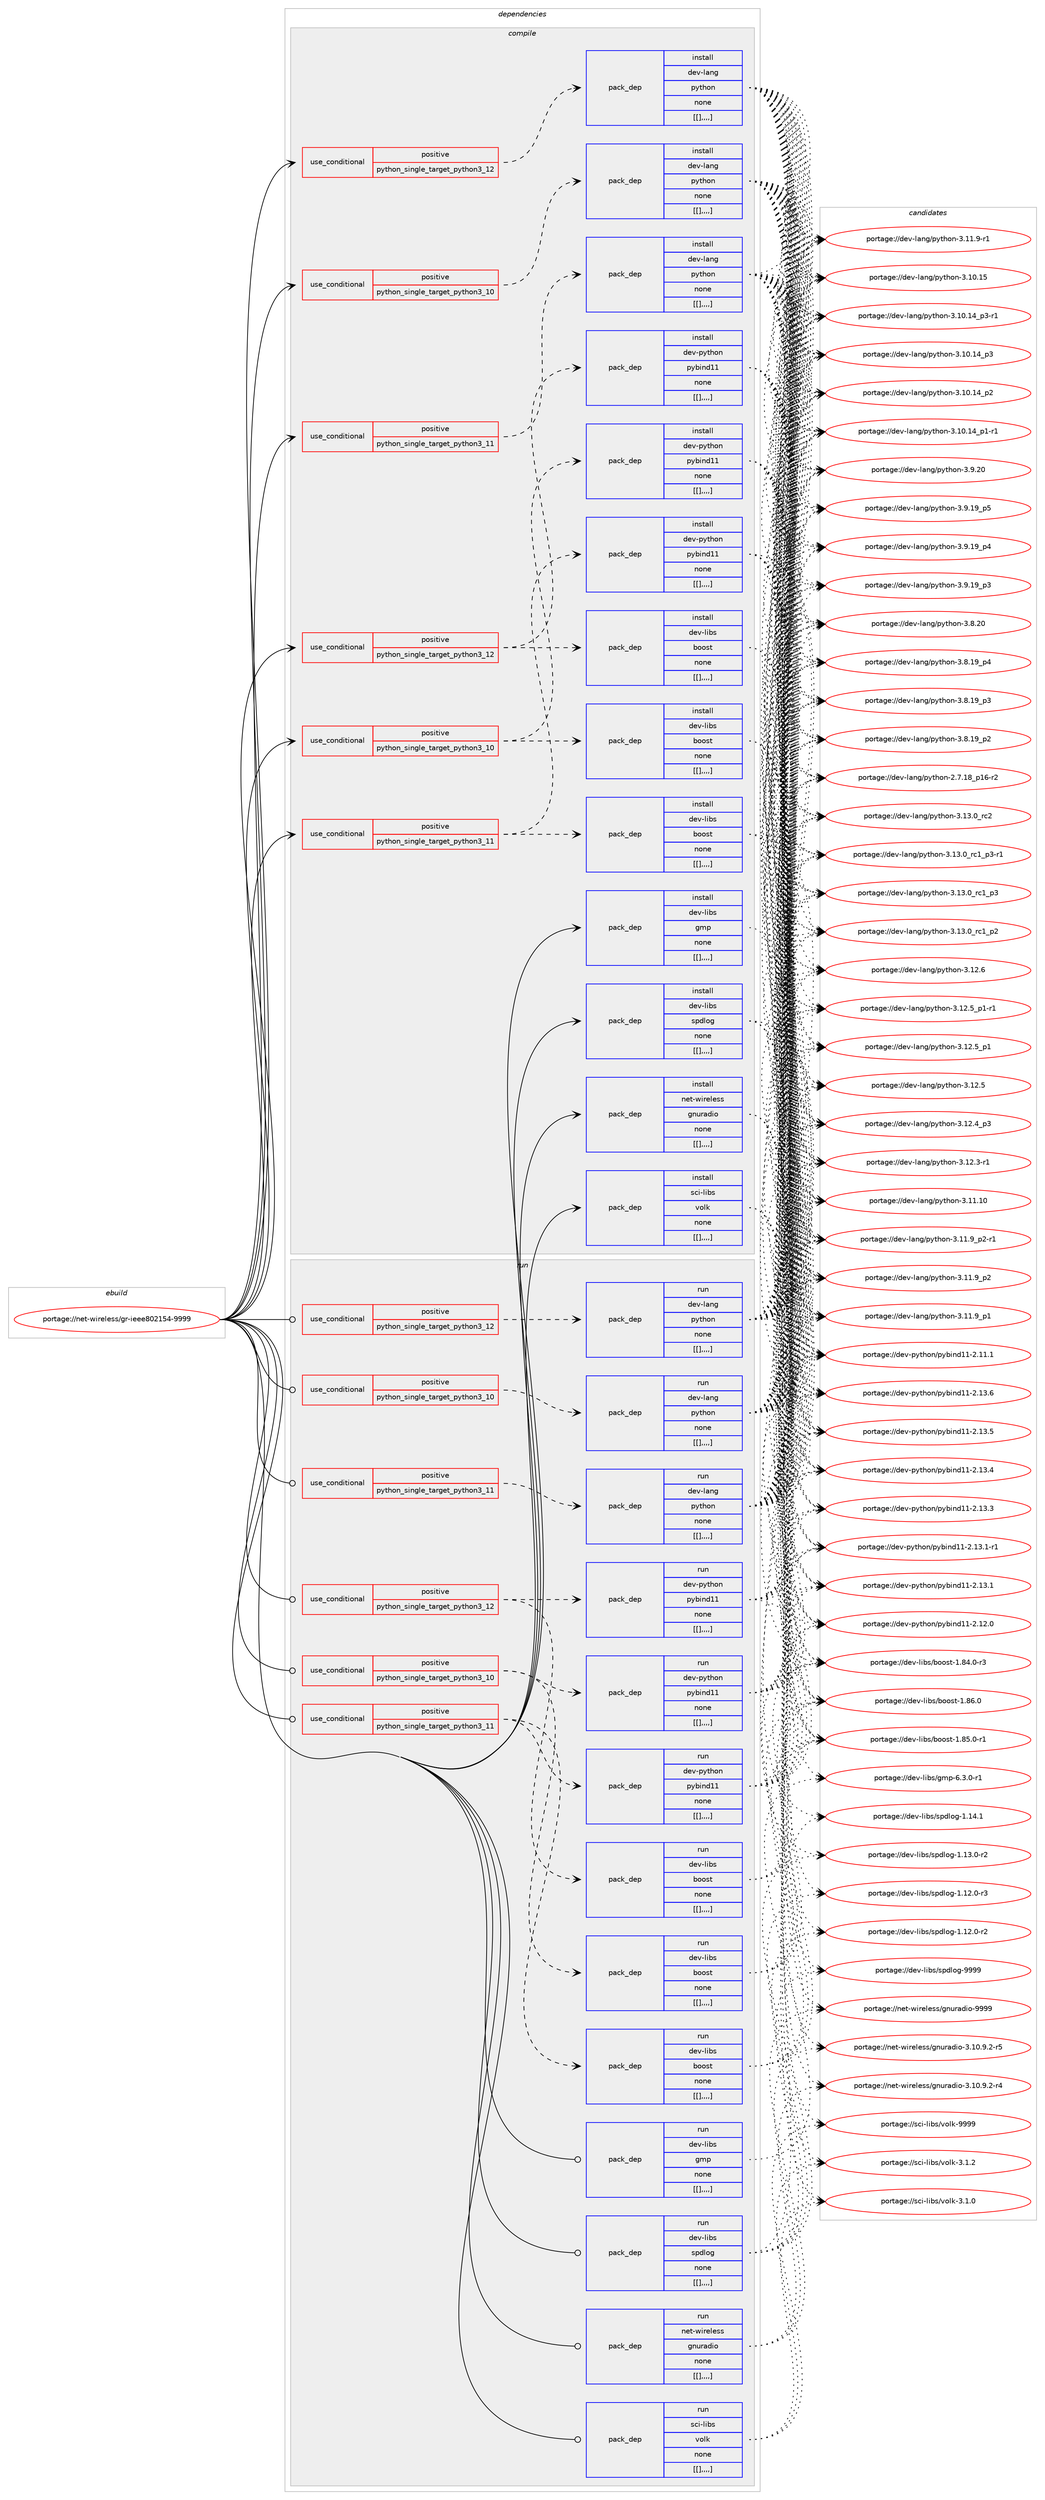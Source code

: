 digraph prolog {

# *************
# Graph options
# *************

newrank=true;
concentrate=true;
compound=true;
graph [rankdir=LR,fontname=Helvetica,fontsize=10,ranksep=1.5];#, ranksep=2.5, nodesep=0.2];
edge  [arrowhead=vee];
node  [fontname=Helvetica,fontsize=10];

# **********
# The ebuild
# **********

subgraph cluster_leftcol {
color=gray;
label=<<i>ebuild</i>>;
id [label="portage://net-wireless/gr-ieee802154-9999", color=red, width=4, href="../net-wireless/gr-ieee802154-9999.svg"];
}

# ****************
# The dependencies
# ****************

subgraph cluster_midcol {
color=gray;
label=<<i>dependencies</i>>;
subgraph cluster_compile {
fillcolor="#eeeeee";
style=filled;
label=<<i>compile</i>>;
subgraph cond106866 {
dependency405146 [label=<<TABLE BORDER="0" CELLBORDER="1" CELLSPACING="0" CELLPADDING="4"><TR><TD ROWSPAN="3" CELLPADDING="10">use_conditional</TD></TR><TR><TD>positive</TD></TR><TR><TD>python_single_target_python3_10</TD></TR></TABLE>>, shape=none, color=red];
subgraph pack295330 {
dependency405147 [label=<<TABLE BORDER="0" CELLBORDER="1" CELLSPACING="0" CELLPADDING="4" WIDTH="220"><TR><TD ROWSPAN="6" CELLPADDING="30">pack_dep</TD></TR><TR><TD WIDTH="110">install</TD></TR><TR><TD>dev-lang</TD></TR><TR><TD>python</TD></TR><TR><TD>none</TD></TR><TR><TD>[[],,,,]</TD></TR></TABLE>>, shape=none, color=blue];
}
dependency405146:e -> dependency405147:w [weight=20,style="dashed",arrowhead="vee"];
}
id:e -> dependency405146:w [weight=20,style="solid",arrowhead="vee"];
subgraph cond106867 {
dependency405148 [label=<<TABLE BORDER="0" CELLBORDER="1" CELLSPACING="0" CELLPADDING="4"><TR><TD ROWSPAN="3" CELLPADDING="10">use_conditional</TD></TR><TR><TD>positive</TD></TR><TR><TD>python_single_target_python3_10</TD></TR></TABLE>>, shape=none, color=red];
subgraph pack295331 {
dependency405149 [label=<<TABLE BORDER="0" CELLBORDER="1" CELLSPACING="0" CELLPADDING="4" WIDTH="220"><TR><TD ROWSPAN="6" CELLPADDING="30">pack_dep</TD></TR><TR><TD WIDTH="110">install</TD></TR><TR><TD>dev-libs</TD></TR><TR><TD>boost</TD></TR><TR><TD>none</TD></TR><TR><TD>[[],,,,]</TD></TR></TABLE>>, shape=none, color=blue];
}
dependency405148:e -> dependency405149:w [weight=20,style="dashed",arrowhead="vee"];
subgraph pack295332 {
dependency405150 [label=<<TABLE BORDER="0" CELLBORDER="1" CELLSPACING="0" CELLPADDING="4" WIDTH="220"><TR><TD ROWSPAN="6" CELLPADDING="30">pack_dep</TD></TR><TR><TD WIDTH="110">install</TD></TR><TR><TD>dev-python</TD></TR><TR><TD>pybind11</TD></TR><TR><TD>none</TD></TR><TR><TD>[[],,,,]</TD></TR></TABLE>>, shape=none, color=blue];
}
dependency405148:e -> dependency405150:w [weight=20,style="dashed",arrowhead="vee"];
}
id:e -> dependency405148:w [weight=20,style="solid",arrowhead="vee"];
subgraph cond106868 {
dependency405151 [label=<<TABLE BORDER="0" CELLBORDER="1" CELLSPACING="0" CELLPADDING="4"><TR><TD ROWSPAN="3" CELLPADDING="10">use_conditional</TD></TR><TR><TD>positive</TD></TR><TR><TD>python_single_target_python3_11</TD></TR></TABLE>>, shape=none, color=red];
subgraph pack295333 {
dependency405152 [label=<<TABLE BORDER="0" CELLBORDER="1" CELLSPACING="0" CELLPADDING="4" WIDTH="220"><TR><TD ROWSPAN="6" CELLPADDING="30">pack_dep</TD></TR><TR><TD WIDTH="110">install</TD></TR><TR><TD>dev-lang</TD></TR><TR><TD>python</TD></TR><TR><TD>none</TD></TR><TR><TD>[[],,,,]</TD></TR></TABLE>>, shape=none, color=blue];
}
dependency405151:e -> dependency405152:w [weight=20,style="dashed",arrowhead="vee"];
}
id:e -> dependency405151:w [weight=20,style="solid",arrowhead="vee"];
subgraph cond106869 {
dependency405153 [label=<<TABLE BORDER="0" CELLBORDER="1" CELLSPACING="0" CELLPADDING="4"><TR><TD ROWSPAN="3" CELLPADDING="10">use_conditional</TD></TR><TR><TD>positive</TD></TR><TR><TD>python_single_target_python3_11</TD></TR></TABLE>>, shape=none, color=red];
subgraph pack295334 {
dependency405154 [label=<<TABLE BORDER="0" CELLBORDER="1" CELLSPACING="0" CELLPADDING="4" WIDTH="220"><TR><TD ROWSPAN="6" CELLPADDING="30">pack_dep</TD></TR><TR><TD WIDTH="110">install</TD></TR><TR><TD>dev-libs</TD></TR><TR><TD>boost</TD></TR><TR><TD>none</TD></TR><TR><TD>[[],,,,]</TD></TR></TABLE>>, shape=none, color=blue];
}
dependency405153:e -> dependency405154:w [weight=20,style="dashed",arrowhead="vee"];
subgraph pack295335 {
dependency405155 [label=<<TABLE BORDER="0" CELLBORDER="1" CELLSPACING="0" CELLPADDING="4" WIDTH="220"><TR><TD ROWSPAN="6" CELLPADDING="30">pack_dep</TD></TR><TR><TD WIDTH="110">install</TD></TR><TR><TD>dev-python</TD></TR><TR><TD>pybind11</TD></TR><TR><TD>none</TD></TR><TR><TD>[[],,,,]</TD></TR></TABLE>>, shape=none, color=blue];
}
dependency405153:e -> dependency405155:w [weight=20,style="dashed",arrowhead="vee"];
}
id:e -> dependency405153:w [weight=20,style="solid",arrowhead="vee"];
subgraph cond106870 {
dependency405156 [label=<<TABLE BORDER="0" CELLBORDER="1" CELLSPACING="0" CELLPADDING="4"><TR><TD ROWSPAN="3" CELLPADDING="10">use_conditional</TD></TR><TR><TD>positive</TD></TR><TR><TD>python_single_target_python3_12</TD></TR></TABLE>>, shape=none, color=red];
subgraph pack295336 {
dependency405157 [label=<<TABLE BORDER="0" CELLBORDER="1" CELLSPACING="0" CELLPADDING="4" WIDTH="220"><TR><TD ROWSPAN="6" CELLPADDING="30">pack_dep</TD></TR><TR><TD WIDTH="110">install</TD></TR><TR><TD>dev-lang</TD></TR><TR><TD>python</TD></TR><TR><TD>none</TD></TR><TR><TD>[[],,,,]</TD></TR></TABLE>>, shape=none, color=blue];
}
dependency405156:e -> dependency405157:w [weight=20,style="dashed",arrowhead="vee"];
}
id:e -> dependency405156:w [weight=20,style="solid",arrowhead="vee"];
subgraph cond106871 {
dependency405158 [label=<<TABLE BORDER="0" CELLBORDER="1" CELLSPACING="0" CELLPADDING="4"><TR><TD ROWSPAN="3" CELLPADDING="10">use_conditional</TD></TR><TR><TD>positive</TD></TR><TR><TD>python_single_target_python3_12</TD></TR></TABLE>>, shape=none, color=red];
subgraph pack295337 {
dependency405159 [label=<<TABLE BORDER="0" CELLBORDER="1" CELLSPACING="0" CELLPADDING="4" WIDTH="220"><TR><TD ROWSPAN="6" CELLPADDING="30">pack_dep</TD></TR><TR><TD WIDTH="110">install</TD></TR><TR><TD>dev-libs</TD></TR><TR><TD>boost</TD></TR><TR><TD>none</TD></TR><TR><TD>[[],,,,]</TD></TR></TABLE>>, shape=none, color=blue];
}
dependency405158:e -> dependency405159:w [weight=20,style="dashed",arrowhead="vee"];
subgraph pack295338 {
dependency405160 [label=<<TABLE BORDER="0" CELLBORDER="1" CELLSPACING="0" CELLPADDING="4" WIDTH="220"><TR><TD ROWSPAN="6" CELLPADDING="30">pack_dep</TD></TR><TR><TD WIDTH="110">install</TD></TR><TR><TD>dev-python</TD></TR><TR><TD>pybind11</TD></TR><TR><TD>none</TD></TR><TR><TD>[[],,,,]</TD></TR></TABLE>>, shape=none, color=blue];
}
dependency405158:e -> dependency405160:w [weight=20,style="dashed",arrowhead="vee"];
}
id:e -> dependency405158:w [weight=20,style="solid",arrowhead="vee"];
subgraph pack295339 {
dependency405161 [label=<<TABLE BORDER="0" CELLBORDER="1" CELLSPACING="0" CELLPADDING="4" WIDTH="220"><TR><TD ROWSPAN="6" CELLPADDING="30">pack_dep</TD></TR><TR><TD WIDTH="110">install</TD></TR><TR><TD>dev-libs</TD></TR><TR><TD>gmp</TD></TR><TR><TD>none</TD></TR><TR><TD>[[],,,,]</TD></TR></TABLE>>, shape=none, color=blue];
}
id:e -> dependency405161:w [weight=20,style="solid",arrowhead="vee"];
subgraph pack295340 {
dependency405162 [label=<<TABLE BORDER="0" CELLBORDER="1" CELLSPACING="0" CELLPADDING="4" WIDTH="220"><TR><TD ROWSPAN="6" CELLPADDING="30">pack_dep</TD></TR><TR><TD WIDTH="110">install</TD></TR><TR><TD>dev-libs</TD></TR><TR><TD>spdlog</TD></TR><TR><TD>none</TD></TR><TR><TD>[[],,,,]</TD></TR></TABLE>>, shape=none, color=blue];
}
id:e -> dependency405162:w [weight=20,style="solid",arrowhead="vee"];
subgraph pack295341 {
dependency405163 [label=<<TABLE BORDER="0" CELLBORDER="1" CELLSPACING="0" CELLPADDING="4" WIDTH="220"><TR><TD ROWSPAN="6" CELLPADDING="30">pack_dep</TD></TR><TR><TD WIDTH="110">install</TD></TR><TR><TD>net-wireless</TD></TR><TR><TD>gnuradio</TD></TR><TR><TD>none</TD></TR><TR><TD>[[],,,,]</TD></TR></TABLE>>, shape=none, color=blue];
}
id:e -> dependency405163:w [weight=20,style="solid",arrowhead="vee"];
subgraph pack295342 {
dependency405164 [label=<<TABLE BORDER="0" CELLBORDER="1" CELLSPACING="0" CELLPADDING="4" WIDTH="220"><TR><TD ROWSPAN="6" CELLPADDING="30">pack_dep</TD></TR><TR><TD WIDTH="110">install</TD></TR><TR><TD>sci-libs</TD></TR><TR><TD>volk</TD></TR><TR><TD>none</TD></TR><TR><TD>[[],,,,]</TD></TR></TABLE>>, shape=none, color=blue];
}
id:e -> dependency405164:w [weight=20,style="solid",arrowhead="vee"];
}
subgraph cluster_compileandrun {
fillcolor="#eeeeee";
style=filled;
label=<<i>compile and run</i>>;
}
subgraph cluster_run {
fillcolor="#eeeeee";
style=filled;
label=<<i>run</i>>;
subgraph cond106872 {
dependency405165 [label=<<TABLE BORDER="0" CELLBORDER="1" CELLSPACING="0" CELLPADDING="4"><TR><TD ROWSPAN="3" CELLPADDING="10">use_conditional</TD></TR><TR><TD>positive</TD></TR><TR><TD>python_single_target_python3_10</TD></TR></TABLE>>, shape=none, color=red];
subgraph pack295343 {
dependency405166 [label=<<TABLE BORDER="0" CELLBORDER="1" CELLSPACING="0" CELLPADDING="4" WIDTH="220"><TR><TD ROWSPAN="6" CELLPADDING="30">pack_dep</TD></TR><TR><TD WIDTH="110">run</TD></TR><TR><TD>dev-lang</TD></TR><TR><TD>python</TD></TR><TR><TD>none</TD></TR><TR><TD>[[],,,,]</TD></TR></TABLE>>, shape=none, color=blue];
}
dependency405165:e -> dependency405166:w [weight=20,style="dashed",arrowhead="vee"];
}
id:e -> dependency405165:w [weight=20,style="solid",arrowhead="odot"];
subgraph cond106873 {
dependency405167 [label=<<TABLE BORDER="0" CELLBORDER="1" CELLSPACING="0" CELLPADDING="4"><TR><TD ROWSPAN="3" CELLPADDING="10">use_conditional</TD></TR><TR><TD>positive</TD></TR><TR><TD>python_single_target_python3_10</TD></TR></TABLE>>, shape=none, color=red];
subgraph pack295344 {
dependency405168 [label=<<TABLE BORDER="0" CELLBORDER="1" CELLSPACING="0" CELLPADDING="4" WIDTH="220"><TR><TD ROWSPAN="6" CELLPADDING="30">pack_dep</TD></TR><TR><TD WIDTH="110">run</TD></TR><TR><TD>dev-libs</TD></TR><TR><TD>boost</TD></TR><TR><TD>none</TD></TR><TR><TD>[[],,,,]</TD></TR></TABLE>>, shape=none, color=blue];
}
dependency405167:e -> dependency405168:w [weight=20,style="dashed",arrowhead="vee"];
subgraph pack295345 {
dependency405169 [label=<<TABLE BORDER="0" CELLBORDER="1" CELLSPACING="0" CELLPADDING="4" WIDTH="220"><TR><TD ROWSPAN="6" CELLPADDING="30">pack_dep</TD></TR><TR><TD WIDTH="110">run</TD></TR><TR><TD>dev-python</TD></TR><TR><TD>pybind11</TD></TR><TR><TD>none</TD></TR><TR><TD>[[],,,,]</TD></TR></TABLE>>, shape=none, color=blue];
}
dependency405167:e -> dependency405169:w [weight=20,style="dashed",arrowhead="vee"];
}
id:e -> dependency405167:w [weight=20,style="solid",arrowhead="odot"];
subgraph cond106874 {
dependency405170 [label=<<TABLE BORDER="0" CELLBORDER="1" CELLSPACING="0" CELLPADDING="4"><TR><TD ROWSPAN="3" CELLPADDING="10">use_conditional</TD></TR><TR><TD>positive</TD></TR><TR><TD>python_single_target_python3_11</TD></TR></TABLE>>, shape=none, color=red];
subgraph pack295346 {
dependency405171 [label=<<TABLE BORDER="0" CELLBORDER="1" CELLSPACING="0" CELLPADDING="4" WIDTH="220"><TR><TD ROWSPAN="6" CELLPADDING="30">pack_dep</TD></TR><TR><TD WIDTH="110">run</TD></TR><TR><TD>dev-lang</TD></TR><TR><TD>python</TD></TR><TR><TD>none</TD></TR><TR><TD>[[],,,,]</TD></TR></TABLE>>, shape=none, color=blue];
}
dependency405170:e -> dependency405171:w [weight=20,style="dashed",arrowhead="vee"];
}
id:e -> dependency405170:w [weight=20,style="solid",arrowhead="odot"];
subgraph cond106875 {
dependency405172 [label=<<TABLE BORDER="0" CELLBORDER="1" CELLSPACING="0" CELLPADDING="4"><TR><TD ROWSPAN="3" CELLPADDING="10">use_conditional</TD></TR><TR><TD>positive</TD></TR><TR><TD>python_single_target_python3_11</TD></TR></TABLE>>, shape=none, color=red];
subgraph pack295347 {
dependency405173 [label=<<TABLE BORDER="0" CELLBORDER="1" CELLSPACING="0" CELLPADDING="4" WIDTH="220"><TR><TD ROWSPAN="6" CELLPADDING="30">pack_dep</TD></TR><TR><TD WIDTH="110">run</TD></TR><TR><TD>dev-libs</TD></TR><TR><TD>boost</TD></TR><TR><TD>none</TD></TR><TR><TD>[[],,,,]</TD></TR></TABLE>>, shape=none, color=blue];
}
dependency405172:e -> dependency405173:w [weight=20,style="dashed",arrowhead="vee"];
subgraph pack295348 {
dependency405174 [label=<<TABLE BORDER="0" CELLBORDER="1" CELLSPACING="0" CELLPADDING="4" WIDTH="220"><TR><TD ROWSPAN="6" CELLPADDING="30">pack_dep</TD></TR><TR><TD WIDTH="110">run</TD></TR><TR><TD>dev-python</TD></TR><TR><TD>pybind11</TD></TR><TR><TD>none</TD></TR><TR><TD>[[],,,,]</TD></TR></TABLE>>, shape=none, color=blue];
}
dependency405172:e -> dependency405174:w [weight=20,style="dashed",arrowhead="vee"];
}
id:e -> dependency405172:w [weight=20,style="solid",arrowhead="odot"];
subgraph cond106876 {
dependency405175 [label=<<TABLE BORDER="0" CELLBORDER="1" CELLSPACING="0" CELLPADDING="4"><TR><TD ROWSPAN="3" CELLPADDING="10">use_conditional</TD></TR><TR><TD>positive</TD></TR><TR><TD>python_single_target_python3_12</TD></TR></TABLE>>, shape=none, color=red];
subgraph pack295349 {
dependency405176 [label=<<TABLE BORDER="0" CELLBORDER="1" CELLSPACING="0" CELLPADDING="4" WIDTH="220"><TR><TD ROWSPAN="6" CELLPADDING="30">pack_dep</TD></TR><TR><TD WIDTH="110">run</TD></TR><TR><TD>dev-lang</TD></TR><TR><TD>python</TD></TR><TR><TD>none</TD></TR><TR><TD>[[],,,,]</TD></TR></TABLE>>, shape=none, color=blue];
}
dependency405175:e -> dependency405176:w [weight=20,style="dashed",arrowhead="vee"];
}
id:e -> dependency405175:w [weight=20,style="solid",arrowhead="odot"];
subgraph cond106877 {
dependency405177 [label=<<TABLE BORDER="0" CELLBORDER="1" CELLSPACING="0" CELLPADDING="4"><TR><TD ROWSPAN="3" CELLPADDING="10">use_conditional</TD></TR><TR><TD>positive</TD></TR><TR><TD>python_single_target_python3_12</TD></TR></TABLE>>, shape=none, color=red];
subgraph pack295350 {
dependency405178 [label=<<TABLE BORDER="0" CELLBORDER="1" CELLSPACING="0" CELLPADDING="4" WIDTH="220"><TR><TD ROWSPAN="6" CELLPADDING="30">pack_dep</TD></TR><TR><TD WIDTH="110">run</TD></TR><TR><TD>dev-libs</TD></TR><TR><TD>boost</TD></TR><TR><TD>none</TD></TR><TR><TD>[[],,,,]</TD></TR></TABLE>>, shape=none, color=blue];
}
dependency405177:e -> dependency405178:w [weight=20,style="dashed",arrowhead="vee"];
subgraph pack295351 {
dependency405179 [label=<<TABLE BORDER="0" CELLBORDER="1" CELLSPACING="0" CELLPADDING="4" WIDTH="220"><TR><TD ROWSPAN="6" CELLPADDING="30">pack_dep</TD></TR><TR><TD WIDTH="110">run</TD></TR><TR><TD>dev-python</TD></TR><TR><TD>pybind11</TD></TR><TR><TD>none</TD></TR><TR><TD>[[],,,,]</TD></TR></TABLE>>, shape=none, color=blue];
}
dependency405177:e -> dependency405179:w [weight=20,style="dashed",arrowhead="vee"];
}
id:e -> dependency405177:w [weight=20,style="solid",arrowhead="odot"];
subgraph pack295352 {
dependency405180 [label=<<TABLE BORDER="0" CELLBORDER="1" CELLSPACING="0" CELLPADDING="4" WIDTH="220"><TR><TD ROWSPAN="6" CELLPADDING="30">pack_dep</TD></TR><TR><TD WIDTH="110">run</TD></TR><TR><TD>dev-libs</TD></TR><TR><TD>gmp</TD></TR><TR><TD>none</TD></TR><TR><TD>[[],,,,]</TD></TR></TABLE>>, shape=none, color=blue];
}
id:e -> dependency405180:w [weight=20,style="solid",arrowhead="odot"];
subgraph pack295353 {
dependency405181 [label=<<TABLE BORDER="0" CELLBORDER="1" CELLSPACING="0" CELLPADDING="4" WIDTH="220"><TR><TD ROWSPAN="6" CELLPADDING="30">pack_dep</TD></TR><TR><TD WIDTH="110">run</TD></TR><TR><TD>dev-libs</TD></TR><TR><TD>spdlog</TD></TR><TR><TD>none</TD></TR><TR><TD>[[],,,,]</TD></TR></TABLE>>, shape=none, color=blue];
}
id:e -> dependency405181:w [weight=20,style="solid",arrowhead="odot"];
subgraph pack295354 {
dependency405182 [label=<<TABLE BORDER="0" CELLBORDER="1" CELLSPACING="0" CELLPADDING="4" WIDTH="220"><TR><TD ROWSPAN="6" CELLPADDING="30">pack_dep</TD></TR><TR><TD WIDTH="110">run</TD></TR><TR><TD>net-wireless</TD></TR><TR><TD>gnuradio</TD></TR><TR><TD>none</TD></TR><TR><TD>[[],,,,]</TD></TR></TABLE>>, shape=none, color=blue];
}
id:e -> dependency405182:w [weight=20,style="solid",arrowhead="odot"];
subgraph pack295355 {
dependency405183 [label=<<TABLE BORDER="0" CELLBORDER="1" CELLSPACING="0" CELLPADDING="4" WIDTH="220"><TR><TD ROWSPAN="6" CELLPADDING="30">pack_dep</TD></TR><TR><TD WIDTH="110">run</TD></TR><TR><TD>sci-libs</TD></TR><TR><TD>volk</TD></TR><TR><TD>none</TD></TR><TR><TD>[[],,,,]</TD></TR></TABLE>>, shape=none, color=blue];
}
id:e -> dependency405183:w [weight=20,style="solid",arrowhead="odot"];
}
}

# **************
# The candidates
# **************

subgraph cluster_choices {
rank=same;
color=gray;
label=<<i>candidates</i>>;

subgraph choice295330 {
color=black;
nodesep=1;
choice10010111845108971101034711212111610411111045514649514648951149950 [label="portage://dev-lang/python-3.13.0_rc2", color=red, width=4,href="../dev-lang/python-3.13.0_rc2.svg"];
choice1001011184510897110103471121211161041111104551464951464895114994995112514511449 [label="portage://dev-lang/python-3.13.0_rc1_p3-r1", color=red, width=4,href="../dev-lang/python-3.13.0_rc1_p3-r1.svg"];
choice100101118451089711010347112121116104111110455146495146489511499499511251 [label="portage://dev-lang/python-3.13.0_rc1_p3", color=red, width=4,href="../dev-lang/python-3.13.0_rc1_p3.svg"];
choice100101118451089711010347112121116104111110455146495146489511499499511250 [label="portage://dev-lang/python-3.13.0_rc1_p2", color=red, width=4,href="../dev-lang/python-3.13.0_rc1_p2.svg"];
choice10010111845108971101034711212111610411111045514649504654 [label="portage://dev-lang/python-3.12.6", color=red, width=4,href="../dev-lang/python-3.12.6.svg"];
choice1001011184510897110103471121211161041111104551464950465395112494511449 [label="portage://dev-lang/python-3.12.5_p1-r1", color=red, width=4,href="../dev-lang/python-3.12.5_p1-r1.svg"];
choice100101118451089711010347112121116104111110455146495046539511249 [label="portage://dev-lang/python-3.12.5_p1", color=red, width=4,href="../dev-lang/python-3.12.5_p1.svg"];
choice10010111845108971101034711212111610411111045514649504653 [label="portage://dev-lang/python-3.12.5", color=red, width=4,href="../dev-lang/python-3.12.5.svg"];
choice100101118451089711010347112121116104111110455146495046529511251 [label="portage://dev-lang/python-3.12.4_p3", color=red, width=4,href="../dev-lang/python-3.12.4_p3.svg"];
choice100101118451089711010347112121116104111110455146495046514511449 [label="portage://dev-lang/python-3.12.3-r1", color=red, width=4,href="../dev-lang/python-3.12.3-r1.svg"];
choice1001011184510897110103471121211161041111104551464949464948 [label="portage://dev-lang/python-3.11.10", color=red, width=4,href="../dev-lang/python-3.11.10.svg"];
choice1001011184510897110103471121211161041111104551464949465795112504511449 [label="portage://dev-lang/python-3.11.9_p2-r1", color=red, width=4,href="../dev-lang/python-3.11.9_p2-r1.svg"];
choice100101118451089711010347112121116104111110455146494946579511250 [label="portage://dev-lang/python-3.11.9_p2", color=red, width=4,href="../dev-lang/python-3.11.9_p2.svg"];
choice100101118451089711010347112121116104111110455146494946579511249 [label="portage://dev-lang/python-3.11.9_p1", color=red, width=4,href="../dev-lang/python-3.11.9_p1.svg"];
choice100101118451089711010347112121116104111110455146494946574511449 [label="portage://dev-lang/python-3.11.9-r1", color=red, width=4,href="../dev-lang/python-3.11.9-r1.svg"];
choice1001011184510897110103471121211161041111104551464948464953 [label="portage://dev-lang/python-3.10.15", color=red, width=4,href="../dev-lang/python-3.10.15.svg"];
choice100101118451089711010347112121116104111110455146494846495295112514511449 [label="portage://dev-lang/python-3.10.14_p3-r1", color=red, width=4,href="../dev-lang/python-3.10.14_p3-r1.svg"];
choice10010111845108971101034711212111610411111045514649484649529511251 [label="portage://dev-lang/python-3.10.14_p3", color=red, width=4,href="../dev-lang/python-3.10.14_p3.svg"];
choice10010111845108971101034711212111610411111045514649484649529511250 [label="portage://dev-lang/python-3.10.14_p2", color=red, width=4,href="../dev-lang/python-3.10.14_p2.svg"];
choice100101118451089711010347112121116104111110455146494846495295112494511449 [label="portage://dev-lang/python-3.10.14_p1-r1", color=red, width=4,href="../dev-lang/python-3.10.14_p1-r1.svg"];
choice10010111845108971101034711212111610411111045514657465048 [label="portage://dev-lang/python-3.9.20", color=red, width=4,href="../dev-lang/python-3.9.20.svg"];
choice100101118451089711010347112121116104111110455146574649579511253 [label="portage://dev-lang/python-3.9.19_p5", color=red, width=4,href="../dev-lang/python-3.9.19_p5.svg"];
choice100101118451089711010347112121116104111110455146574649579511252 [label="portage://dev-lang/python-3.9.19_p4", color=red, width=4,href="../dev-lang/python-3.9.19_p4.svg"];
choice100101118451089711010347112121116104111110455146574649579511251 [label="portage://dev-lang/python-3.9.19_p3", color=red, width=4,href="../dev-lang/python-3.9.19_p3.svg"];
choice10010111845108971101034711212111610411111045514656465048 [label="portage://dev-lang/python-3.8.20", color=red, width=4,href="../dev-lang/python-3.8.20.svg"];
choice100101118451089711010347112121116104111110455146564649579511252 [label="portage://dev-lang/python-3.8.19_p4", color=red, width=4,href="../dev-lang/python-3.8.19_p4.svg"];
choice100101118451089711010347112121116104111110455146564649579511251 [label="portage://dev-lang/python-3.8.19_p3", color=red, width=4,href="../dev-lang/python-3.8.19_p3.svg"];
choice100101118451089711010347112121116104111110455146564649579511250 [label="portage://dev-lang/python-3.8.19_p2", color=red, width=4,href="../dev-lang/python-3.8.19_p2.svg"];
choice100101118451089711010347112121116104111110455046554649569511249544511450 [label="portage://dev-lang/python-2.7.18_p16-r2", color=red, width=4,href="../dev-lang/python-2.7.18_p16-r2.svg"];
dependency405147:e -> choice10010111845108971101034711212111610411111045514649514648951149950:w [style=dotted,weight="100"];
dependency405147:e -> choice1001011184510897110103471121211161041111104551464951464895114994995112514511449:w [style=dotted,weight="100"];
dependency405147:e -> choice100101118451089711010347112121116104111110455146495146489511499499511251:w [style=dotted,weight="100"];
dependency405147:e -> choice100101118451089711010347112121116104111110455146495146489511499499511250:w [style=dotted,weight="100"];
dependency405147:e -> choice10010111845108971101034711212111610411111045514649504654:w [style=dotted,weight="100"];
dependency405147:e -> choice1001011184510897110103471121211161041111104551464950465395112494511449:w [style=dotted,weight="100"];
dependency405147:e -> choice100101118451089711010347112121116104111110455146495046539511249:w [style=dotted,weight="100"];
dependency405147:e -> choice10010111845108971101034711212111610411111045514649504653:w [style=dotted,weight="100"];
dependency405147:e -> choice100101118451089711010347112121116104111110455146495046529511251:w [style=dotted,weight="100"];
dependency405147:e -> choice100101118451089711010347112121116104111110455146495046514511449:w [style=dotted,weight="100"];
dependency405147:e -> choice1001011184510897110103471121211161041111104551464949464948:w [style=dotted,weight="100"];
dependency405147:e -> choice1001011184510897110103471121211161041111104551464949465795112504511449:w [style=dotted,weight="100"];
dependency405147:e -> choice100101118451089711010347112121116104111110455146494946579511250:w [style=dotted,weight="100"];
dependency405147:e -> choice100101118451089711010347112121116104111110455146494946579511249:w [style=dotted,weight="100"];
dependency405147:e -> choice100101118451089711010347112121116104111110455146494946574511449:w [style=dotted,weight="100"];
dependency405147:e -> choice1001011184510897110103471121211161041111104551464948464953:w [style=dotted,weight="100"];
dependency405147:e -> choice100101118451089711010347112121116104111110455146494846495295112514511449:w [style=dotted,weight="100"];
dependency405147:e -> choice10010111845108971101034711212111610411111045514649484649529511251:w [style=dotted,weight="100"];
dependency405147:e -> choice10010111845108971101034711212111610411111045514649484649529511250:w [style=dotted,weight="100"];
dependency405147:e -> choice100101118451089711010347112121116104111110455146494846495295112494511449:w [style=dotted,weight="100"];
dependency405147:e -> choice10010111845108971101034711212111610411111045514657465048:w [style=dotted,weight="100"];
dependency405147:e -> choice100101118451089711010347112121116104111110455146574649579511253:w [style=dotted,weight="100"];
dependency405147:e -> choice100101118451089711010347112121116104111110455146574649579511252:w [style=dotted,weight="100"];
dependency405147:e -> choice100101118451089711010347112121116104111110455146574649579511251:w [style=dotted,weight="100"];
dependency405147:e -> choice10010111845108971101034711212111610411111045514656465048:w [style=dotted,weight="100"];
dependency405147:e -> choice100101118451089711010347112121116104111110455146564649579511252:w [style=dotted,weight="100"];
dependency405147:e -> choice100101118451089711010347112121116104111110455146564649579511251:w [style=dotted,weight="100"];
dependency405147:e -> choice100101118451089711010347112121116104111110455146564649579511250:w [style=dotted,weight="100"];
dependency405147:e -> choice100101118451089711010347112121116104111110455046554649569511249544511450:w [style=dotted,weight="100"];
}
subgraph choice295331 {
color=black;
nodesep=1;
choice1001011184510810598115479811111111511645494656544648 [label="portage://dev-libs/boost-1.86.0", color=red, width=4,href="../dev-libs/boost-1.86.0.svg"];
choice10010111845108105981154798111111115116454946565346484511449 [label="portage://dev-libs/boost-1.85.0-r1", color=red, width=4,href="../dev-libs/boost-1.85.0-r1.svg"];
choice10010111845108105981154798111111115116454946565246484511451 [label="portage://dev-libs/boost-1.84.0-r3", color=red, width=4,href="../dev-libs/boost-1.84.0-r3.svg"];
dependency405149:e -> choice1001011184510810598115479811111111511645494656544648:w [style=dotted,weight="100"];
dependency405149:e -> choice10010111845108105981154798111111115116454946565346484511449:w [style=dotted,weight="100"];
dependency405149:e -> choice10010111845108105981154798111111115116454946565246484511451:w [style=dotted,weight="100"];
}
subgraph choice295332 {
color=black;
nodesep=1;
choice100101118451121211161041111104711212198105110100494945504649514654 [label="portage://dev-python/pybind11-2.13.6", color=red, width=4,href="../dev-python/pybind11-2.13.6.svg"];
choice100101118451121211161041111104711212198105110100494945504649514653 [label="portage://dev-python/pybind11-2.13.5", color=red, width=4,href="../dev-python/pybind11-2.13.5.svg"];
choice100101118451121211161041111104711212198105110100494945504649514652 [label="portage://dev-python/pybind11-2.13.4", color=red, width=4,href="../dev-python/pybind11-2.13.4.svg"];
choice100101118451121211161041111104711212198105110100494945504649514651 [label="portage://dev-python/pybind11-2.13.3", color=red, width=4,href="../dev-python/pybind11-2.13.3.svg"];
choice1001011184511212111610411111047112121981051101004949455046495146494511449 [label="portage://dev-python/pybind11-2.13.1-r1", color=red, width=4,href="../dev-python/pybind11-2.13.1-r1.svg"];
choice100101118451121211161041111104711212198105110100494945504649514649 [label="portage://dev-python/pybind11-2.13.1", color=red, width=4,href="../dev-python/pybind11-2.13.1.svg"];
choice100101118451121211161041111104711212198105110100494945504649504648 [label="portage://dev-python/pybind11-2.12.0", color=red, width=4,href="../dev-python/pybind11-2.12.0.svg"];
choice100101118451121211161041111104711212198105110100494945504649494649 [label="portage://dev-python/pybind11-2.11.1", color=red, width=4,href="../dev-python/pybind11-2.11.1.svg"];
dependency405150:e -> choice100101118451121211161041111104711212198105110100494945504649514654:w [style=dotted,weight="100"];
dependency405150:e -> choice100101118451121211161041111104711212198105110100494945504649514653:w [style=dotted,weight="100"];
dependency405150:e -> choice100101118451121211161041111104711212198105110100494945504649514652:w [style=dotted,weight="100"];
dependency405150:e -> choice100101118451121211161041111104711212198105110100494945504649514651:w [style=dotted,weight="100"];
dependency405150:e -> choice1001011184511212111610411111047112121981051101004949455046495146494511449:w [style=dotted,weight="100"];
dependency405150:e -> choice100101118451121211161041111104711212198105110100494945504649514649:w [style=dotted,weight="100"];
dependency405150:e -> choice100101118451121211161041111104711212198105110100494945504649504648:w [style=dotted,weight="100"];
dependency405150:e -> choice100101118451121211161041111104711212198105110100494945504649494649:w [style=dotted,weight="100"];
}
subgraph choice295333 {
color=black;
nodesep=1;
choice10010111845108971101034711212111610411111045514649514648951149950 [label="portage://dev-lang/python-3.13.0_rc2", color=red, width=4,href="../dev-lang/python-3.13.0_rc2.svg"];
choice1001011184510897110103471121211161041111104551464951464895114994995112514511449 [label="portage://dev-lang/python-3.13.0_rc1_p3-r1", color=red, width=4,href="../dev-lang/python-3.13.0_rc1_p3-r1.svg"];
choice100101118451089711010347112121116104111110455146495146489511499499511251 [label="portage://dev-lang/python-3.13.0_rc1_p3", color=red, width=4,href="../dev-lang/python-3.13.0_rc1_p3.svg"];
choice100101118451089711010347112121116104111110455146495146489511499499511250 [label="portage://dev-lang/python-3.13.0_rc1_p2", color=red, width=4,href="../dev-lang/python-3.13.0_rc1_p2.svg"];
choice10010111845108971101034711212111610411111045514649504654 [label="portage://dev-lang/python-3.12.6", color=red, width=4,href="../dev-lang/python-3.12.6.svg"];
choice1001011184510897110103471121211161041111104551464950465395112494511449 [label="portage://dev-lang/python-3.12.5_p1-r1", color=red, width=4,href="../dev-lang/python-3.12.5_p1-r1.svg"];
choice100101118451089711010347112121116104111110455146495046539511249 [label="portage://dev-lang/python-3.12.5_p1", color=red, width=4,href="../dev-lang/python-3.12.5_p1.svg"];
choice10010111845108971101034711212111610411111045514649504653 [label="portage://dev-lang/python-3.12.5", color=red, width=4,href="../dev-lang/python-3.12.5.svg"];
choice100101118451089711010347112121116104111110455146495046529511251 [label="portage://dev-lang/python-3.12.4_p3", color=red, width=4,href="../dev-lang/python-3.12.4_p3.svg"];
choice100101118451089711010347112121116104111110455146495046514511449 [label="portage://dev-lang/python-3.12.3-r1", color=red, width=4,href="../dev-lang/python-3.12.3-r1.svg"];
choice1001011184510897110103471121211161041111104551464949464948 [label="portage://dev-lang/python-3.11.10", color=red, width=4,href="../dev-lang/python-3.11.10.svg"];
choice1001011184510897110103471121211161041111104551464949465795112504511449 [label="portage://dev-lang/python-3.11.9_p2-r1", color=red, width=4,href="../dev-lang/python-3.11.9_p2-r1.svg"];
choice100101118451089711010347112121116104111110455146494946579511250 [label="portage://dev-lang/python-3.11.9_p2", color=red, width=4,href="../dev-lang/python-3.11.9_p2.svg"];
choice100101118451089711010347112121116104111110455146494946579511249 [label="portage://dev-lang/python-3.11.9_p1", color=red, width=4,href="../dev-lang/python-3.11.9_p1.svg"];
choice100101118451089711010347112121116104111110455146494946574511449 [label="portage://dev-lang/python-3.11.9-r1", color=red, width=4,href="../dev-lang/python-3.11.9-r1.svg"];
choice1001011184510897110103471121211161041111104551464948464953 [label="portage://dev-lang/python-3.10.15", color=red, width=4,href="../dev-lang/python-3.10.15.svg"];
choice100101118451089711010347112121116104111110455146494846495295112514511449 [label="portage://dev-lang/python-3.10.14_p3-r1", color=red, width=4,href="../dev-lang/python-3.10.14_p3-r1.svg"];
choice10010111845108971101034711212111610411111045514649484649529511251 [label="portage://dev-lang/python-3.10.14_p3", color=red, width=4,href="../dev-lang/python-3.10.14_p3.svg"];
choice10010111845108971101034711212111610411111045514649484649529511250 [label="portage://dev-lang/python-3.10.14_p2", color=red, width=4,href="../dev-lang/python-3.10.14_p2.svg"];
choice100101118451089711010347112121116104111110455146494846495295112494511449 [label="portage://dev-lang/python-3.10.14_p1-r1", color=red, width=4,href="../dev-lang/python-3.10.14_p1-r1.svg"];
choice10010111845108971101034711212111610411111045514657465048 [label="portage://dev-lang/python-3.9.20", color=red, width=4,href="../dev-lang/python-3.9.20.svg"];
choice100101118451089711010347112121116104111110455146574649579511253 [label="portage://dev-lang/python-3.9.19_p5", color=red, width=4,href="../dev-lang/python-3.9.19_p5.svg"];
choice100101118451089711010347112121116104111110455146574649579511252 [label="portage://dev-lang/python-3.9.19_p4", color=red, width=4,href="../dev-lang/python-3.9.19_p4.svg"];
choice100101118451089711010347112121116104111110455146574649579511251 [label="portage://dev-lang/python-3.9.19_p3", color=red, width=4,href="../dev-lang/python-3.9.19_p3.svg"];
choice10010111845108971101034711212111610411111045514656465048 [label="portage://dev-lang/python-3.8.20", color=red, width=4,href="../dev-lang/python-3.8.20.svg"];
choice100101118451089711010347112121116104111110455146564649579511252 [label="portage://dev-lang/python-3.8.19_p4", color=red, width=4,href="../dev-lang/python-3.8.19_p4.svg"];
choice100101118451089711010347112121116104111110455146564649579511251 [label="portage://dev-lang/python-3.8.19_p3", color=red, width=4,href="../dev-lang/python-3.8.19_p3.svg"];
choice100101118451089711010347112121116104111110455146564649579511250 [label="portage://dev-lang/python-3.8.19_p2", color=red, width=4,href="../dev-lang/python-3.8.19_p2.svg"];
choice100101118451089711010347112121116104111110455046554649569511249544511450 [label="portage://dev-lang/python-2.7.18_p16-r2", color=red, width=4,href="../dev-lang/python-2.7.18_p16-r2.svg"];
dependency405152:e -> choice10010111845108971101034711212111610411111045514649514648951149950:w [style=dotted,weight="100"];
dependency405152:e -> choice1001011184510897110103471121211161041111104551464951464895114994995112514511449:w [style=dotted,weight="100"];
dependency405152:e -> choice100101118451089711010347112121116104111110455146495146489511499499511251:w [style=dotted,weight="100"];
dependency405152:e -> choice100101118451089711010347112121116104111110455146495146489511499499511250:w [style=dotted,weight="100"];
dependency405152:e -> choice10010111845108971101034711212111610411111045514649504654:w [style=dotted,weight="100"];
dependency405152:e -> choice1001011184510897110103471121211161041111104551464950465395112494511449:w [style=dotted,weight="100"];
dependency405152:e -> choice100101118451089711010347112121116104111110455146495046539511249:w [style=dotted,weight="100"];
dependency405152:e -> choice10010111845108971101034711212111610411111045514649504653:w [style=dotted,weight="100"];
dependency405152:e -> choice100101118451089711010347112121116104111110455146495046529511251:w [style=dotted,weight="100"];
dependency405152:e -> choice100101118451089711010347112121116104111110455146495046514511449:w [style=dotted,weight="100"];
dependency405152:e -> choice1001011184510897110103471121211161041111104551464949464948:w [style=dotted,weight="100"];
dependency405152:e -> choice1001011184510897110103471121211161041111104551464949465795112504511449:w [style=dotted,weight="100"];
dependency405152:e -> choice100101118451089711010347112121116104111110455146494946579511250:w [style=dotted,weight="100"];
dependency405152:e -> choice100101118451089711010347112121116104111110455146494946579511249:w [style=dotted,weight="100"];
dependency405152:e -> choice100101118451089711010347112121116104111110455146494946574511449:w [style=dotted,weight="100"];
dependency405152:e -> choice1001011184510897110103471121211161041111104551464948464953:w [style=dotted,weight="100"];
dependency405152:e -> choice100101118451089711010347112121116104111110455146494846495295112514511449:w [style=dotted,weight="100"];
dependency405152:e -> choice10010111845108971101034711212111610411111045514649484649529511251:w [style=dotted,weight="100"];
dependency405152:e -> choice10010111845108971101034711212111610411111045514649484649529511250:w [style=dotted,weight="100"];
dependency405152:e -> choice100101118451089711010347112121116104111110455146494846495295112494511449:w [style=dotted,weight="100"];
dependency405152:e -> choice10010111845108971101034711212111610411111045514657465048:w [style=dotted,weight="100"];
dependency405152:e -> choice100101118451089711010347112121116104111110455146574649579511253:w [style=dotted,weight="100"];
dependency405152:e -> choice100101118451089711010347112121116104111110455146574649579511252:w [style=dotted,weight="100"];
dependency405152:e -> choice100101118451089711010347112121116104111110455146574649579511251:w [style=dotted,weight="100"];
dependency405152:e -> choice10010111845108971101034711212111610411111045514656465048:w [style=dotted,weight="100"];
dependency405152:e -> choice100101118451089711010347112121116104111110455146564649579511252:w [style=dotted,weight="100"];
dependency405152:e -> choice100101118451089711010347112121116104111110455146564649579511251:w [style=dotted,weight="100"];
dependency405152:e -> choice100101118451089711010347112121116104111110455146564649579511250:w [style=dotted,weight="100"];
dependency405152:e -> choice100101118451089711010347112121116104111110455046554649569511249544511450:w [style=dotted,weight="100"];
}
subgraph choice295334 {
color=black;
nodesep=1;
choice1001011184510810598115479811111111511645494656544648 [label="portage://dev-libs/boost-1.86.0", color=red, width=4,href="../dev-libs/boost-1.86.0.svg"];
choice10010111845108105981154798111111115116454946565346484511449 [label="portage://dev-libs/boost-1.85.0-r1", color=red, width=4,href="../dev-libs/boost-1.85.0-r1.svg"];
choice10010111845108105981154798111111115116454946565246484511451 [label="portage://dev-libs/boost-1.84.0-r3", color=red, width=4,href="../dev-libs/boost-1.84.0-r3.svg"];
dependency405154:e -> choice1001011184510810598115479811111111511645494656544648:w [style=dotted,weight="100"];
dependency405154:e -> choice10010111845108105981154798111111115116454946565346484511449:w [style=dotted,weight="100"];
dependency405154:e -> choice10010111845108105981154798111111115116454946565246484511451:w [style=dotted,weight="100"];
}
subgraph choice295335 {
color=black;
nodesep=1;
choice100101118451121211161041111104711212198105110100494945504649514654 [label="portage://dev-python/pybind11-2.13.6", color=red, width=4,href="../dev-python/pybind11-2.13.6.svg"];
choice100101118451121211161041111104711212198105110100494945504649514653 [label="portage://dev-python/pybind11-2.13.5", color=red, width=4,href="../dev-python/pybind11-2.13.5.svg"];
choice100101118451121211161041111104711212198105110100494945504649514652 [label="portage://dev-python/pybind11-2.13.4", color=red, width=4,href="../dev-python/pybind11-2.13.4.svg"];
choice100101118451121211161041111104711212198105110100494945504649514651 [label="portage://dev-python/pybind11-2.13.3", color=red, width=4,href="../dev-python/pybind11-2.13.3.svg"];
choice1001011184511212111610411111047112121981051101004949455046495146494511449 [label="portage://dev-python/pybind11-2.13.1-r1", color=red, width=4,href="../dev-python/pybind11-2.13.1-r1.svg"];
choice100101118451121211161041111104711212198105110100494945504649514649 [label="portage://dev-python/pybind11-2.13.1", color=red, width=4,href="../dev-python/pybind11-2.13.1.svg"];
choice100101118451121211161041111104711212198105110100494945504649504648 [label="portage://dev-python/pybind11-2.12.0", color=red, width=4,href="../dev-python/pybind11-2.12.0.svg"];
choice100101118451121211161041111104711212198105110100494945504649494649 [label="portage://dev-python/pybind11-2.11.1", color=red, width=4,href="../dev-python/pybind11-2.11.1.svg"];
dependency405155:e -> choice100101118451121211161041111104711212198105110100494945504649514654:w [style=dotted,weight="100"];
dependency405155:e -> choice100101118451121211161041111104711212198105110100494945504649514653:w [style=dotted,weight="100"];
dependency405155:e -> choice100101118451121211161041111104711212198105110100494945504649514652:w [style=dotted,weight="100"];
dependency405155:e -> choice100101118451121211161041111104711212198105110100494945504649514651:w [style=dotted,weight="100"];
dependency405155:e -> choice1001011184511212111610411111047112121981051101004949455046495146494511449:w [style=dotted,weight="100"];
dependency405155:e -> choice100101118451121211161041111104711212198105110100494945504649514649:w [style=dotted,weight="100"];
dependency405155:e -> choice100101118451121211161041111104711212198105110100494945504649504648:w [style=dotted,weight="100"];
dependency405155:e -> choice100101118451121211161041111104711212198105110100494945504649494649:w [style=dotted,weight="100"];
}
subgraph choice295336 {
color=black;
nodesep=1;
choice10010111845108971101034711212111610411111045514649514648951149950 [label="portage://dev-lang/python-3.13.0_rc2", color=red, width=4,href="../dev-lang/python-3.13.0_rc2.svg"];
choice1001011184510897110103471121211161041111104551464951464895114994995112514511449 [label="portage://dev-lang/python-3.13.0_rc1_p3-r1", color=red, width=4,href="../dev-lang/python-3.13.0_rc1_p3-r1.svg"];
choice100101118451089711010347112121116104111110455146495146489511499499511251 [label="portage://dev-lang/python-3.13.0_rc1_p3", color=red, width=4,href="../dev-lang/python-3.13.0_rc1_p3.svg"];
choice100101118451089711010347112121116104111110455146495146489511499499511250 [label="portage://dev-lang/python-3.13.0_rc1_p2", color=red, width=4,href="../dev-lang/python-3.13.0_rc1_p2.svg"];
choice10010111845108971101034711212111610411111045514649504654 [label="portage://dev-lang/python-3.12.6", color=red, width=4,href="../dev-lang/python-3.12.6.svg"];
choice1001011184510897110103471121211161041111104551464950465395112494511449 [label="portage://dev-lang/python-3.12.5_p1-r1", color=red, width=4,href="../dev-lang/python-3.12.5_p1-r1.svg"];
choice100101118451089711010347112121116104111110455146495046539511249 [label="portage://dev-lang/python-3.12.5_p1", color=red, width=4,href="../dev-lang/python-3.12.5_p1.svg"];
choice10010111845108971101034711212111610411111045514649504653 [label="portage://dev-lang/python-3.12.5", color=red, width=4,href="../dev-lang/python-3.12.5.svg"];
choice100101118451089711010347112121116104111110455146495046529511251 [label="portage://dev-lang/python-3.12.4_p3", color=red, width=4,href="../dev-lang/python-3.12.4_p3.svg"];
choice100101118451089711010347112121116104111110455146495046514511449 [label="portage://dev-lang/python-3.12.3-r1", color=red, width=4,href="../dev-lang/python-3.12.3-r1.svg"];
choice1001011184510897110103471121211161041111104551464949464948 [label="portage://dev-lang/python-3.11.10", color=red, width=4,href="../dev-lang/python-3.11.10.svg"];
choice1001011184510897110103471121211161041111104551464949465795112504511449 [label="portage://dev-lang/python-3.11.9_p2-r1", color=red, width=4,href="../dev-lang/python-3.11.9_p2-r1.svg"];
choice100101118451089711010347112121116104111110455146494946579511250 [label="portage://dev-lang/python-3.11.9_p2", color=red, width=4,href="../dev-lang/python-3.11.9_p2.svg"];
choice100101118451089711010347112121116104111110455146494946579511249 [label="portage://dev-lang/python-3.11.9_p1", color=red, width=4,href="../dev-lang/python-3.11.9_p1.svg"];
choice100101118451089711010347112121116104111110455146494946574511449 [label="portage://dev-lang/python-3.11.9-r1", color=red, width=4,href="../dev-lang/python-3.11.9-r1.svg"];
choice1001011184510897110103471121211161041111104551464948464953 [label="portage://dev-lang/python-3.10.15", color=red, width=4,href="../dev-lang/python-3.10.15.svg"];
choice100101118451089711010347112121116104111110455146494846495295112514511449 [label="portage://dev-lang/python-3.10.14_p3-r1", color=red, width=4,href="../dev-lang/python-3.10.14_p3-r1.svg"];
choice10010111845108971101034711212111610411111045514649484649529511251 [label="portage://dev-lang/python-3.10.14_p3", color=red, width=4,href="../dev-lang/python-3.10.14_p3.svg"];
choice10010111845108971101034711212111610411111045514649484649529511250 [label="portage://dev-lang/python-3.10.14_p2", color=red, width=4,href="../dev-lang/python-3.10.14_p2.svg"];
choice100101118451089711010347112121116104111110455146494846495295112494511449 [label="portage://dev-lang/python-3.10.14_p1-r1", color=red, width=4,href="../dev-lang/python-3.10.14_p1-r1.svg"];
choice10010111845108971101034711212111610411111045514657465048 [label="portage://dev-lang/python-3.9.20", color=red, width=4,href="../dev-lang/python-3.9.20.svg"];
choice100101118451089711010347112121116104111110455146574649579511253 [label="portage://dev-lang/python-3.9.19_p5", color=red, width=4,href="../dev-lang/python-3.9.19_p5.svg"];
choice100101118451089711010347112121116104111110455146574649579511252 [label="portage://dev-lang/python-3.9.19_p4", color=red, width=4,href="../dev-lang/python-3.9.19_p4.svg"];
choice100101118451089711010347112121116104111110455146574649579511251 [label="portage://dev-lang/python-3.9.19_p3", color=red, width=4,href="../dev-lang/python-3.9.19_p3.svg"];
choice10010111845108971101034711212111610411111045514656465048 [label="portage://dev-lang/python-3.8.20", color=red, width=4,href="../dev-lang/python-3.8.20.svg"];
choice100101118451089711010347112121116104111110455146564649579511252 [label="portage://dev-lang/python-3.8.19_p4", color=red, width=4,href="../dev-lang/python-3.8.19_p4.svg"];
choice100101118451089711010347112121116104111110455146564649579511251 [label="portage://dev-lang/python-3.8.19_p3", color=red, width=4,href="../dev-lang/python-3.8.19_p3.svg"];
choice100101118451089711010347112121116104111110455146564649579511250 [label="portage://dev-lang/python-3.8.19_p2", color=red, width=4,href="../dev-lang/python-3.8.19_p2.svg"];
choice100101118451089711010347112121116104111110455046554649569511249544511450 [label="portage://dev-lang/python-2.7.18_p16-r2", color=red, width=4,href="../dev-lang/python-2.7.18_p16-r2.svg"];
dependency405157:e -> choice10010111845108971101034711212111610411111045514649514648951149950:w [style=dotted,weight="100"];
dependency405157:e -> choice1001011184510897110103471121211161041111104551464951464895114994995112514511449:w [style=dotted,weight="100"];
dependency405157:e -> choice100101118451089711010347112121116104111110455146495146489511499499511251:w [style=dotted,weight="100"];
dependency405157:e -> choice100101118451089711010347112121116104111110455146495146489511499499511250:w [style=dotted,weight="100"];
dependency405157:e -> choice10010111845108971101034711212111610411111045514649504654:w [style=dotted,weight="100"];
dependency405157:e -> choice1001011184510897110103471121211161041111104551464950465395112494511449:w [style=dotted,weight="100"];
dependency405157:e -> choice100101118451089711010347112121116104111110455146495046539511249:w [style=dotted,weight="100"];
dependency405157:e -> choice10010111845108971101034711212111610411111045514649504653:w [style=dotted,weight="100"];
dependency405157:e -> choice100101118451089711010347112121116104111110455146495046529511251:w [style=dotted,weight="100"];
dependency405157:e -> choice100101118451089711010347112121116104111110455146495046514511449:w [style=dotted,weight="100"];
dependency405157:e -> choice1001011184510897110103471121211161041111104551464949464948:w [style=dotted,weight="100"];
dependency405157:e -> choice1001011184510897110103471121211161041111104551464949465795112504511449:w [style=dotted,weight="100"];
dependency405157:e -> choice100101118451089711010347112121116104111110455146494946579511250:w [style=dotted,weight="100"];
dependency405157:e -> choice100101118451089711010347112121116104111110455146494946579511249:w [style=dotted,weight="100"];
dependency405157:e -> choice100101118451089711010347112121116104111110455146494946574511449:w [style=dotted,weight="100"];
dependency405157:e -> choice1001011184510897110103471121211161041111104551464948464953:w [style=dotted,weight="100"];
dependency405157:e -> choice100101118451089711010347112121116104111110455146494846495295112514511449:w [style=dotted,weight="100"];
dependency405157:e -> choice10010111845108971101034711212111610411111045514649484649529511251:w [style=dotted,weight="100"];
dependency405157:e -> choice10010111845108971101034711212111610411111045514649484649529511250:w [style=dotted,weight="100"];
dependency405157:e -> choice100101118451089711010347112121116104111110455146494846495295112494511449:w [style=dotted,weight="100"];
dependency405157:e -> choice10010111845108971101034711212111610411111045514657465048:w [style=dotted,weight="100"];
dependency405157:e -> choice100101118451089711010347112121116104111110455146574649579511253:w [style=dotted,weight="100"];
dependency405157:e -> choice100101118451089711010347112121116104111110455146574649579511252:w [style=dotted,weight="100"];
dependency405157:e -> choice100101118451089711010347112121116104111110455146574649579511251:w [style=dotted,weight="100"];
dependency405157:e -> choice10010111845108971101034711212111610411111045514656465048:w [style=dotted,weight="100"];
dependency405157:e -> choice100101118451089711010347112121116104111110455146564649579511252:w [style=dotted,weight="100"];
dependency405157:e -> choice100101118451089711010347112121116104111110455146564649579511251:w [style=dotted,weight="100"];
dependency405157:e -> choice100101118451089711010347112121116104111110455146564649579511250:w [style=dotted,weight="100"];
dependency405157:e -> choice100101118451089711010347112121116104111110455046554649569511249544511450:w [style=dotted,weight="100"];
}
subgraph choice295337 {
color=black;
nodesep=1;
choice1001011184510810598115479811111111511645494656544648 [label="portage://dev-libs/boost-1.86.0", color=red, width=4,href="../dev-libs/boost-1.86.0.svg"];
choice10010111845108105981154798111111115116454946565346484511449 [label="portage://dev-libs/boost-1.85.0-r1", color=red, width=4,href="../dev-libs/boost-1.85.0-r1.svg"];
choice10010111845108105981154798111111115116454946565246484511451 [label="portage://dev-libs/boost-1.84.0-r3", color=red, width=4,href="../dev-libs/boost-1.84.0-r3.svg"];
dependency405159:e -> choice1001011184510810598115479811111111511645494656544648:w [style=dotted,weight="100"];
dependency405159:e -> choice10010111845108105981154798111111115116454946565346484511449:w [style=dotted,weight="100"];
dependency405159:e -> choice10010111845108105981154798111111115116454946565246484511451:w [style=dotted,weight="100"];
}
subgraph choice295338 {
color=black;
nodesep=1;
choice100101118451121211161041111104711212198105110100494945504649514654 [label="portage://dev-python/pybind11-2.13.6", color=red, width=4,href="../dev-python/pybind11-2.13.6.svg"];
choice100101118451121211161041111104711212198105110100494945504649514653 [label="portage://dev-python/pybind11-2.13.5", color=red, width=4,href="../dev-python/pybind11-2.13.5.svg"];
choice100101118451121211161041111104711212198105110100494945504649514652 [label="portage://dev-python/pybind11-2.13.4", color=red, width=4,href="../dev-python/pybind11-2.13.4.svg"];
choice100101118451121211161041111104711212198105110100494945504649514651 [label="portage://dev-python/pybind11-2.13.3", color=red, width=4,href="../dev-python/pybind11-2.13.3.svg"];
choice1001011184511212111610411111047112121981051101004949455046495146494511449 [label="portage://dev-python/pybind11-2.13.1-r1", color=red, width=4,href="../dev-python/pybind11-2.13.1-r1.svg"];
choice100101118451121211161041111104711212198105110100494945504649514649 [label="portage://dev-python/pybind11-2.13.1", color=red, width=4,href="../dev-python/pybind11-2.13.1.svg"];
choice100101118451121211161041111104711212198105110100494945504649504648 [label="portage://dev-python/pybind11-2.12.0", color=red, width=4,href="../dev-python/pybind11-2.12.0.svg"];
choice100101118451121211161041111104711212198105110100494945504649494649 [label="portage://dev-python/pybind11-2.11.1", color=red, width=4,href="../dev-python/pybind11-2.11.1.svg"];
dependency405160:e -> choice100101118451121211161041111104711212198105110100494945504649514654:w [style=dotted,weight="100"];
dependency405160:e -> choice100101118451121211161041111104711212198105110100494945504649514653:w [style=dotted,weight="100"];
dependency405160:e -> choice100101118451121211161041111104711212198105110100494945504649514652:w [style=dotted,weight="100"];
dependency405160:e -> choice100101118451121211161041111104711212198105110100494945504649514651:w [style=dotted,weight="100"];
dependency405160:e -> choice1001011184511212111610411111047112121981051101004949455046495146494511449:w [style=dotted,weight="100"];
dependency405160:e -> choice100101118451121211161041111104711212198105110100494945504649514649:w [style=dotted,weight="100"];
dependency405160:e -> choice100101118451121211161041111104711212198105110100494945504649504648:w [style=dotted,weight="100"];
dependency405160:e -> choice100101118451121211161041111104711212198105110100494945504649494649:w [style=dotted,weight="100"];
}
subgraph choice295339 {
color=black;
nodesep=1;
choice1001011184510810598115471031091124554465146484511449 [label="portage://dev-libs/gmp-6.3.0-r1", color=red, width=4,href="../dev-libs/gmp-6.3.0-r1.svg"];
dependency405161:e -> choice1001011184510810598115471031091124554465146484511449:w [style=dotted,weight="100"];
}
subgraph choice295340 {
color=black;
nodesep=1;
choice1001011184510810598115471151121001081111034557575757 [label="portage://dev-libs/spdlog-9999", color=red, width=4,href="../dev-libs/spdlog-9999.svg"];
choice10010111845108105981154711511210010811110345494649524649 [label="portage://dev-libs/spdlog-1.14.1", color=red, width=4,href="../dev-libs/spdlog-1.14.1.svg"];
choice100101118451081059811547115112100108111103454946495146484511450 [label="portage://dev-libs/spdlog-1.13.0-r2", color=red, width=4,href="../dev-libs/spdlog-1.13.0-r2.svg"];
choice100101118451081059811547115112100108111103454946495046484511451 [label="portage://dev-libs/spdlog-1.12.0-r3", color=red, width=4,href="../dev-libs/spdlog-1.12.0-r3.svg"];
choice100101118451081059811547115112100108111103454946495046484511450 [label="portage://dev-libs/spdlog-1.12.0-r2", color=red, width=4,href="../dev-libs/spdlog-1.12.0-r2.svg"];
dependency405162:e -> choice1001011184510810598115471151121001081111034557575757:w [style=dotted,weight="100"];
dependency405162:e -> choice10010111845108105981154711511210010811110345494649524649:w [style=dotted,weight="100"];
dependency405162:e -> choice100101118451081059811547115112100108111103454946495146484511450:w [style=dotted,weight="100"];
dependency405162:e -> choice100101118451081059811547115112100108111103454946495046484511451:w [style=dotted,weight="100"];
dependency405162:e -> choice100101118451081059811547115112100108111103454946495046484511450:w [style=dotted,weight="100"];
}
subgraph choice295341 {
color=black;
nodesep=1;
choice1101011164511910511410110810111511547103110117114971001051114557575757 [label="portage://net-wireless/gnuradio-9999", color=red, width=4,href="../net-wireless/gnuradio-9999.svg"];
choice1101011164511910511410110810111511547103110117114971001051114551464948465746504511453 [label="portage://net-wireless/gnuradio-3.10.9.2-r5", color=red, width=4,href="../net-wireless/gnuradio-3.10.9.2-r5.svg"];
choice1101011164511910511410110810111511547103110117114971001051114551464948465746504511452 [label="portage://net-wireless/gnuradio-3.10.9.2-r4", color=red, width=4,href="../net-wireless/gnuradio-3.10.9.2-r4.svg"];
dependency405163:e -> choice1101011164511910511410110810111511547103110117114971001051114557575757:w [style=dotted,weight="100"];
dependency405163:e -> choice1101011164511910511410110810111511547103110117114971001051114551464948465746504511453:w [style=dotted,weight="100"];
dependency405163:e -> choice1101011164511910511410110810111511547103110117114971001051114551464948465746504511452:w [style=dotted,weight="100"];
}
subgraph choice295342 {
color=black;
nodesep=1;
choice115991054510810598115471181111081074557575757 [label="portage://sci-libs/volk-9999", color=red, width=4,href="../sci-libs/volk-9999.svg"];
choice11599105451081059811547118111108107455146494650 [label="portage://sci-libs/volk-3.1.2", color=red, width=4,href="../sci-libs/volk-3.1.2.svg"];
choice11599105451081059811547118111108107455146494648 [label="portage://sci-libs/volk-3.1.0", color=red, width=4,href="../sci-libs/volk-3.1.0.svg"];
dependency405164:e -> choice115991054510810598115471181111081074557575757:w [style=dotted,weight="100"];
dependency405164:e -> choice11599105451081059811547118111108107455146494650:w [style=dotted,weight="100"];
dependency405164:e -> choice11599105451081059811547118111108107455146494648:w [style=dotted,weight="100"];
}
subgraph choice295343 {
color=black;
nodesep=1;
choice10010111845108971101034711212111610411111045514649514648951149950 [label="portage://dev-lang/python-3.13.0_rc2", color=red, width=4,href="../dev-lang/python-3.13.0_rc2.svg"];
choice1001011184510897110103471121211161041111104551464951464895114994995112514511449 [label="portage://dev-lang/python-3.13.0_rc1_p3-r1", color=red, width=4,href="../dev-lang/python-3.13.0_rc1_p3-r1.svg"];
choice100101118451089711010347112121116104111110455146495146489511499499511251 [label="portage://dev-lang/python-3.13.0_rc1_p3", color=red, width=4,href="../dev-lang/python-3.13.0_rc1_p3.svg"];
choice100101118451089711010347112121116104111110455146495146489511499499511250 [label="portage://dev-lang/python-3.13.0_rc1_p2", color=red, width=4,href="../dev-lang/python-3.13.0_rc1_p2.svg"];
choice10010111845108971101034711212111610411111045514649504654 [label="portage://dev-lang/python-3.12.6", color=red, width=4,href="../dev-lang/python-3.12.6.svg"];
choice1001011184510897110103471121211161041111104551464950465395112494511449 [label="portage://dev-lang/python-3.12.5_p1-r1", color=red, width=4,href="../dev-lang/python-3.12.5_p1-r1.svg"];
choice100101118451089711010347112121116104111110455146495046539511249 [label="portage://dev-lang/python-3.12.5_p1", color=red, width=4,href="../dev-lang/python-3.12.5_p1.svg"];
choice10010111845108971101034711212111610411111045514649504653 [label="portage://dev-lang/python-3.12.5", color=red, width=4,href="../dev-lang/python-3.12.5.svg"];
choice100101118451089711010347112121116104111110455146495046529511251 [label="portage://dev-lang/python-3.12.4_p3", color=red, width=4,href="../dev-lang/python-3.12.4_p3.svg"];
choice100101118451089711010347112121116104111110455146495046514511449 [label="portage://dev-lang/python-3.12.3-r1", color=red, width=4,href="../dev-lang/python-3.12.3-r1.svg"];
choice1001011184510897110103471121211161041111104551464949464948 [label="portage://dev-lang/python-3.11.10", color=red, width=4,href="../dev-lang/python-3.11.10.svg"];
choice1001011184510897110103471121211161041111104551464949465795112504511449 [label="portage://dev-lang/python-3.11.9_p2-r1", color=red, width=4,href="../dev-lang/python-3.11.9_p2-r1.svg"];
choice100101118451089711010347112121116104111110455146494946579511250 [label="portage://dev-lang/python-3.11.9_p2", color=red, width=4,href="../dev-lang/python-3.11.9_p2.svg"];
choice100101118451089711010347112121116104111110455146494946579511249 [label="portage://dev-lang/python-3.11.9_p1", color=red, width=4,href="../dev-lang/python-3.11.9_p1.svg"];
choice100101118451089711010347112121116104111110455146494946574511449 [label="portage://dev-lang/python-3.11.9-r1", color=red, width=4,href="../dev-lang/python-3.11.9-r1.svg"];
choice1001011184510897110103471121211161041111104551464948464953 [label="portage://dev-lang/python-3.10.15", color=red, width=4,href="../dev-lang/python-3.10.15.svg"];
choice100101118451089711010347112121116104111110455146494846495295112514511449 [label="portage://dev-lang/python-3.10.14_p3-r1", color=red, width=4,href="../dev-lang/python-3.10.14_p3-r1.svg"];
choice10010111845108971101034711212111610411111045514649484649529511251 [label="portage://dev-lang/python-3.10.14_p3", color=red, width=4,href="../dev-lang/python-3.10.14_p3.svg"];
choice10010111845108971101034711212111610411111045514649484649529511250 [label="portage://dev-lang/python-3.10.14_p2", color=red, width=4,href="../dev-lang/python-3.10.14_p2.svg"];
choice100101118451089711010347112121116104111110455146494846495295112494511449 [label="portage://dev-lang/python-3.10.14_p1-r1", color=red, width=4,href="../dev-lang/python-3.10.14_p1-r1.svg"];
choice10010111845108971101034711212111610411111045514657465048 [label="portage://dev-lang/python-3.9.20", color=red, width=4,href="../dev-lang/python-3.9.20.svg"];
choice100101118451089711010347112121116104111110455146574649579511253 [label="portage://dev-lang/python-3.9.19_p5", color=red, width=4,href="../dev-lang/python-3.9.19_p5.svg"];
choice100101118451089711010347112121116104111110455146574649579511252 [label="portage://dev-lang/python-3.9.19_p4", color=red, width=4,href="../dev-lang/python-3.9.19_p4.svg"];
choice100101118451089711010347112121116104111110455146574649579511251 [label="portage://dev-lang/python-3.9.19_p3", color=red, width=4,href="../dev-lang/python-3.9.19_p3.svg"];
choice10010111845108971101034711212111610411111045514656465048 [label="portage://dev-lang/python-3.8.20", color=red, width=4,href="../dev-lang/python-3.8.20.svg"];
choice100101118451089711010347112121116104111110455146564649579511252 [label="portage://dev-lang/python-3.8.19_p4", color=red, width=4,href="../dev-lang/python-3.8.19_p4.svg"];
choice100101118451089711010347112121116104111110455146564649579511251 [label="portage://dev-lang/python-3.8.19_p3", color=red, width=4,href="../dev-lang/python-3.8.19_p3.svg"];
choice100101118451089711010347112121116104111110455146564649579511250 [label="portage://dev-lang/python-3.8.19_p2", color=red, width=4,href="../dev-lang/python-3.8.19_p2.svg"];
choice100101118451089711010347112121116104111110455046554649569511249544511450 [label="portage://dev-lang/python-2.7.18_p16-r2", color=red, width=4,href="../dev-lang/python-2.7.18_p16-r2.svg"];
dependency405166:e -> choice10010111845108971101034711212111610411111045514649514648951149950:w [style=dotted,weight="100"];
dependency405166:e -> choice1001011184510897110103471121211161041111104551464951464895114994995112514511449:w [style=dotted,weight="100"];
dependency405166:e -> choice100101118451089711010347112121116104111110455146495146489511499499511251:w [style=dotted,weight="100"];
dependency405166:e -> choice100101118451089711010347112121116104111110455146495146489511499499511250:w [style=dotted,weight="100"];
dependency405166:e -> choice10010111845108971101034711212111610411111045514649504654:w [style=dotted,weight="100"];
dependency405166:e -> choice1001011184510897110103471121211161041111104551464950465395112494511449:w [style=dotted,weight="100"];
dependency405166:e -> choice100101118451089711010347112121116104111110455146495046539511249:w [style=dotted,weight="100"];
dependency405166:e -> choice10010111845108971101034711212111610411111045514649504653:w [style=dotted,weight="100"];
dependency405166:e -> choice100101118451089711010347112121116104111110455146495046529511251:w [style=dotted,weight="100"];
dependency405166:e -> choice100101118451089711010347112121116104111110455146495046514511449:w [style=dotted,weight="100"];
dependency405166:e -> choice1001011184510897110103471121211161041111104551464949464948:w [style=dotted,weight="100"];
dependency405166:e -> choice1001011184510897110103471121211161041111104551464949465795112504511449:w [style=dotted,weight="100"];
dependency405166:e -> choice100101118451089711010347112121116104111110455146494946579511250:w [style=dotted,weight="100"];
dependency405166:e -> choice100101118451089711010347112121116104111110455146494946579511249:w [style=dotted,weight="100"];
dependency405166:e -> choice100101118451089711010347112121116104111110455146494946574511449:w [style=dotted,weight="100"];
dependency405166:e -> choice1001011184510897110103471121211161041111104551464948464953:w [style=dotted,weight="100"];
dependency405166:e -> choice100101118451089711010347112121116104111110455146494846495295112514511449:w [style=dotted,weight="100"];
dependency405166:e -> choice10010111845108971101034711212111610411111045514649484649529511251:w [style=dotted,weight="100"];
dependency405166:e -> choice10010111845108971101034711212111610411111045514649484649529511250:w [style=dotted,weight="100"];
dependency405166:e -> choice100101118451089711010347112121116104111110455146494846495295112494511449:w [style=dotted,weight="100"];
dependency405166:e -> choice10010111845108971101034711212111610411111045514657465048:w [style=dotted,weight="100"];
dependency405166:e -> choice100101118451089711010347112121116104111110455146574649579511253:w [style=dotted,weight="100"];
dependency405166:e -> choice100101118451089711010347112121116104111110455146574649579511252:w [style=dotted,weight="100"];
dependency405166:e -> choice100101118451089711010347112121116104111110455146574649579511251:w [style=dotted,weight="100"];
dependency405166:e -> choice10010111845108971101034711212111610411111045514656465048:w [style=dotted,weight="100"];
dependency405166:e -> choice100101118451089711010347112121116104111110455146564649579511252:w [style=dotted,weight="100"];
dependency405166:e -> choice100101118451089711010347112121116104111110455146564649579511251:w [style=dotted,weight="100"];
dependency405166:e -> choice100101118451089711010347112121116104111110455146564649579511250:w [style=dotted,weight="100"];
dependency405166:e -> choice100101118451089711010347112121116104111110455046554649569511249544511450:w [style=dotted,weight="100"];
}
subgraph choice295344 {
color=black;
nodesep=1;
choice1001011184510810598115479811111111511645494656544648 [label="portage://dev-libs/boost-1.86.0", color=red, width=4,href="../dev-libs/boost-1.86.0.svg"];
choice10010111845108105981154798111111115116454946565346484511449 [label="portage://dev-libs/boost-1.85.0-r1", color=red, width=4,href="../dev-libs/boost-1.85.0-r1.svg"];
choice10010111845108105981154798111111115116454946565246484511451 [label="portage://dev-libs/boost-1.84.0-r3", color=red, width=4,href="../dev-libs/boost-1.84.0-r3.svg"];
dependency405168:e -> choice1001011184510810598115479811111111511645494656544648:w [style=dotted,weight="100"];
dependency405168:e -> choice10010111845108105981154798111111115116454946565346484511449:w [style=dotted,weight="100"];
dependency405168:e -> choice10010111845108105981154798111111115116454946565246484511451:w [style=dotted,weight="100"];
}
subgraph choice295345 {
color=black;
nodesep=1;
choice100101118451121211161041111104711212198105110100494945504649514654 [label="portage://dev-python/pybind11-2.13.6", color=red, width=4,href="../dev-python/pybind11-2.13.6.svg"];
choice100101118451121211161041111104711212198105110100494945504649514653 [label="portage://dev-python/pybind11-2.13.5", color=red, width=4,href="../dev-python/pybind11-2.13.5.svg"];
choice100101118451121211161041111104711212198105110100494945504649514652 [label="portage://dev-python/pybind11-2.13.4", color=red, width=4,href="../dev-python/pybind11-2.13.4.svg"];
choice100101118451121211161041111104711212198105110100494945504649514651 [label="portage://dev-python/pybind11-2.13.3", color=red, width=4,href="../dev-python/pybind11-2.13.3.svg"];
choice1001011184511212111610411111047112121981051101004949455046495146494511449 [label="portage://dev-python/pybind11-2.13.1-r1", color=red, width=4,href="../dev-python/pybind11-2.13.1-r1.svg"];
choice100101118451121211161041111104711212198105110100494945504649514649 [label="portage://dev-python/pybind11-2.13.1", color=red, width=4,href="../dev-python/pybind11-2.13.1.svg"];
choice100101118451121211161041111104711212198105110100494945504649504648 [label="portage://dev-python/pybind11-2.12.0", color=red, width=4,href="../dev-python/pybind11-2.12.0.svg"];
choice100101118451121211161041111104711212198105110100494945504649494649 [label="portage://dev-python/pybind11-2.11.1", color=red, width=4,href="../dev-python/pybind11-2.11.1.svg"];
dependency405169:e -> choice100101118451121211161041111104711212198105110100494945504649514654:w [style=dotted,weight="100"];
dependency405169:e -> choice100101118451121211161041111104711212198105110100494945504649514653:w [style=dotted,weight="100"];
dependency405169:e -> choice100101118451121211161041111104711212198105110100494945504649514652:w [style=dotted,weight="100"];
dependency405169:e -> choice100101118451121211161041111104711212198105110100494945504649514651:w [style=dotted,weight="100"];
dependency405169:e -> choice1001011184511212111610411111047112121981051101004949455046495146494511449:w [style=dotted,weight="100"];
dependency405169:e -> choice100101118451121211161041111104711212198105110100494945504649514649:w [style=dotted,weight="100"];
dependency405169:e -> choice100101118451121211161041111104711212198105110100494945504649504648:w [style=dotted,weight="100"];
dependency405169:e -> choice100101118451121211161041111104711212198105110100494945504649494649:w [style=dotted,weight="100"];
}
subgraph choice295346 {
color=black;
nodesep=1;
choice10010111845108971101034711212111610411111045514649514648951149950 [label="portage://dev-lang/python-3.13.0_rc2", color=red, width=4,href="../dev-lang/python-3.13.0_rc2.svg"];
choice1001011184510897110103471121211161041111104551464951464895114994995112514511449 [label="portage://dev-lang/python-3.13.0_rc1_p3-r1", color=red, width=4,href="../dev-lang/python-3.13.0_rc1_p3-r1.svg"];
choice100101118451089711010347112121116104111110455146495146489511499499511251 [label="portage://dev-lang/python-3.13.0_rc1_p3", color=red, width=4,href="../dev-lang/python-3.13.0_rc1_p3.svg"];
choice100101118451089711010347112121116104111110455146495146489511499499511250 [label="portage://dev-lang/python-3.13.0_rc1_p2", color=red, width=4,href="../dev-lang/python-3.13.0_rc1_p2.svg"];
choice10010111845108971101034711212111610411111045514649504654 [label="portage://dev-lang/python-3.12.6", color=red, width=4,href="../dev-lang/python-3.12.6.svg"];
choice1001011184510897110103471121211161041111104551464950465395112494511449 [label="portage://dev-lang/python-3.12.5_p1-r1", color=red, width=4,href="../dev-lang/python-3.12.5_p1-r1.svg"];
choice100101118451089711010347112121116104111110455146495046539511249 [label="portage://dev-lang/python-3.12.5_p1", color=red, width=4,href="../dev-lang/python-3.12.5_p1.svg"];
choice10010111845108971101034711212111610411111045514649504653 [label="portage://dev-lang/python-3.12.5", color=red, width=4,href="../dev-lang/python-3.12.5.svg"];
choice100101118451089711010347112121116104111110455146495046529511251 [label="portage://dev-lang/python-3.12.4_p3", color=red, width=4,href="../dev-lang/python-3.12.4_p3.svg"];
choice100101118451089711010347112121116104111110455146495046514511449 [label="portage://dev-lang/python-3.12.3-r1", color=red, width=4,href="../dev-lang/python-3.12.3-r1.svg"];
choice1001011184510897110103471121211161041111104551464949464948 [label="portage://dev-lang/python-3.11.10", color=red, width=4,href="../dev-lang/python-3.11.10.svg"];
choice1001011184510897110103471121211161041111104551464949465795112504511449 [label="portage://dev-lang/python-3.11.9_p2-r1", color=red, width=4,href="../dev-lang/python-3.11.9_p2-r1.svg"];
choice100101118451089711010347112121116104111110455146494946579511250 [label="portage://dev-lang/python-3.11.9_p2", color=red, width=4,href="../dev-lang/python-3.11.9_p2.svg"];
choice100101118451089711010347112121116104111110455146494946579511249 [label="portage://dev-lang/python-3.11.9_p1", color=red, width=4,href="../dev-lang/python-3.11.9_p1.svg"];
choice100101118451089711010347112121116104111110455146494946574511449 [label="portage://dev-lang/python-3.11.9-r1", color=red, width=4,href="../dev-lang/python-3.11.9-r1.svg"];
choice1001011184510897110103471121211161041111104551464948464953 [label="portage://dev-lang/python-3.10.15", color=red, width=4,href="../dev-lang/python-3.10.15.svg"];
choice100101118451089711010347112121116104111110455146494846495295112514511449 [label="portage://dev-lang/python-3.10.14_p3-r1", color=red, width=4,href="../dev-lang/python-3.10.14_p3-r1.svg"];
choice10010111845108971101034711212111610411111045514649484649529511251 [label="portage://dev-lang/python-3.10.14_p3", color=red, width=4,href="../dev-lang/python-3.10.14_p3.svg"];
choice10010111845108971101034711212111610411111045514649484649529511250 [label="portage://dev-lang/python-3.10.14_p2", color=red, width=4,href="../dev-lang/python-3.10.14_p2.svg"];
choice100101118451089711010347112121116104111110455146494846495295112494511449 [label="portage://dev-lang/python-3.10.14_p1-r1", color=red, width=4,href="../dev-lang/python-3.10.14_p1-r1.svg"];
choice10010111845108971101034711212111610411111045514657465048 [label="portage://dev-lang/python-3.9.20", color=red, width=4,href="../dev-lang/python-3.9.20.svg"];
choice100101118451089711010347112121116104111110455146574649579511253 [label="portage://dev-lang/python-3.9.19_p5", color=red, width=4,href="../dev-lang/python-3.9.19_p5.svg"];
choice100101118451089711010347112121116104111110455146574649579511252 [label="portage://dev-lang/python-3.9.19_p4", color=red, width=4,href="../dev-lang/python-3.9.19_p4.svg"];
choice100101118451089711010347112121116104111110455146574649579511251 [label="portage://dev-lang/python-3.9.19_p3", color=red, width=4,href="../dev-lang/python-3.9.19_p3.svg"];
choice10010111845108971101034711212111610411111045514656465048 [label="portage://dev-lang/python-3.8.20", color=red, width=4,href="../dev-lang/python-3.8.20.svg"];
choice100101118451089711010347112121116104111110455146564649579511252 [label="portage://dev-lang/python-3.8.19_p4", color=red, width=4,href="../dev-lang/python-3.8.19_p4.svg"];
choice100101118451089711010347112121116104111110455146564649579511251 [label="portage://dev-lang/python-3.8.19_p3", color=red, width=4,href="../dev-lang/python-3.8.19_p3.svg"];
choice100101118451089711010347112121116104111110455146564649579511250 [label="portage://dev-lang/python-3.8.19_p2", color=red, width=4,href="../dev-lang/python-3.8.19_p2.svg"];
choice100101118451089711010347112121116104111110455046554649569511249544511450 [label="portage://dev-lang/python-2.7.18_p16-r2", color=red, width=4,href="../dev-lang/python-2.7.18_p16-r2.svg"];
dependency405171:e -> choice10010111845108971101034711212111610411111045514649514648951149950:w [style=dotted,weight="100"];
dependency405171:e -> choice1001011184510897110103471121211161041111104551464951464895114994995112514511449:w [style=dotted,weight="100"];
dependency405171:e -> choice100101118451089711010347112121116104111110455146495146489511499499511251:w [style=dotted,weight="100"];
dependency405171:e -> choice100101118451089711010347112121116104111110455146495146489511499499511250:w [style=dotted,weight="100"];
dependency405171:e -> choice10010111845108971101034711212111610411111045514649504654:w [style=dotted,weight="100"];
dependency405171:e -> choice1001011184510897110103471121211161041111104551464950465395112494511449:w [style=dotted,weight="100"];
dependency405171:e -> choice100101118451089711010347112121116104111110455146495046539511249:w [style=dotted,weight="100"];
dependency405171:e -> choice10010111845108971101034711212111610411111045514649504653:w [style=dotted,weight="100"];
dependency405171:e -> choice100101118451089711010347112121116104111110455146495046529511251:w [style=dotted,weight="100"];
dependency405171:e -> choice100101118451089711010347112121116104111110455146495046514511449:w [style=dotted,weight="100"];
dependency405171:e -> choice1001011184510897110103471121211161041111104551464949464948:w [style=dotted,weight="100"];
dependency405171:e -> choice1001011184510897110103471121211161041111104551464949465795112504511449:w [style=dotted,weight="100"];
dependency405171:e -> choice100101118451089711010347112121116104111110455146494946579511250:w [style=dotted,weight="100"];
dependency405171:e -> choice100101118451089711010347112121116104111110455146494946579511249:w [style=dotted,weight="100"];
dependency405171:e -> choice100101118451089711010347112121116104111110455146494946574511449:w [style=dotted,weight="100"];
dependency405171:e -> choice1001011184510897110103471121211161041111104551464948464953:w [style=dotted,weight="100"];
dependency405171:e -> choice100101118451089711010347112121116104111110455146494846495295112514511449:w [style=dotted,weight="100"];
dependency405171:e -> choice10010111845108971101034711212111610411111045514649484649529511251:w [style=dotted,weight="100"];
dependency405171:e -> choice10010111845108971101034711212111610411111045514649484649529511250:w [style=dotted,weight="100"];
dependency405171:e -> choice100101118451089711010347112121116104111110455146494846495295112494511449:w [style=dotted,weight="100"];
dependency405171:e -> choice10010111845108971101034711212111610411111045514657465048:w [style=dotted,weight="100"];
dependency405171:e -> choice100101118451089711010347112121116104111110455146574649579511253:w [style=dotted,weight="100"];
dependency405171:e -> choice100101118451089711010347112121116104111110455146574649579511252:w [style=dotted,weight="100"];
dependency405171:e -> choice100101118451089711010347112121116104111110455146574649579511251:w [style=dotted,weight="100"];
dependency405171:e -> choice10010111845108971101034711212111610411111045514656465048:w [style=dotted,weight="100"];
dependency405171:e -> choice100101118451089711010347112121116104111110455146564649579511252:w [style=dotted,weight="100"];
dependency405171:e -> choice100101118451089711010347112121116104111110455146564649579511251:w [style=dotted,weight="100"];
dependency405171:e -> choice100101118451089711010347112121116104111110455146564649579511250:w [style=dotted,weight="100"];
dependency405171:e -> choice100101118451089711010347112121116104111110455046554649569511249544511450:w [style=dotted,weight="100"];
}
subgraph choice295347 {
color=black;
nodesep=1;
choice1001011184510810598115479811111111511645494656544648 [label="portage://dev-libs/boost-1.86.0", color=red, width=4,href="../dev-libs/boost-1.86.0.svg"];
choice10010111845108105981154798111111115116454946565346484511449 [label="portage://dev-libs/boost-1.85.0-r1", color=red, width=4,href="../dev-libs/boost-1.85.0-r1.svg"];
choice10010111845108105981154798111111115116454946565246484511451 [label="portage://dev-libs/boost-1.84.0-r3", color=red, width=4,href="../dev-libs/boost-1.84.0-r3.svg"];
dependency405173:e -> choice1001011184510810598115479811111111511645494656544648:w [style=dotted,weight="100"];
dependency405173:e -> choice10010111845108105981154798111111115116454946565346484511449:w [style=dotted,weight="100"];
dependency405173:e -> choice10010111845108105981154798111111115116454946565246484511451:w [style=dotted,weight="100"];
}
subgraph choice295348 {
color=black;
nodesep=1;
choice100101118451121211161041111104711212198105110100494945504649514654 [label="portage://dev-python/pybind11-2.13.6", color=red, width=4,href="../dev-python/pybind11-2.13.6.svg"];
choice100101118451121211161041111104711212198105110100494945504649514653 [label="portage://dev-python/pybind11-2.13.5", color=red, width=4,href="../dev-python/pybind11-2.13.5.svg"];
choice100101118451121211161041111104711212198105110100494945504649514652 [label="portage://dev-python/pybind11-2.13.4", color=red, width=4,href="../dev-python/pybind11-2.13.4.svg"];
choice100101118451121211161041111104711212198105110100494945504649514651 [label="portage://dev-python/pybind11-2.13.3", color=red, width=4,href="../dev-python/pybind11-2.13.3.svg"];
choice1001011184511212111610411111047112121981051101004949455046495146494511449 [label="portage://dev-python/pybind11-2.13.1-r1", color=red, width=4,href="../dev-python/pybind11-2.13.1-r1.svg"];
choice100101118451121211161041111104711212198105110100494945504649514649 [label="portage://dev-python/pybind11-2.13.1", color=red, width=4,href="../dev-python/pybind11-2.13.1.svg"];
choice100101118451121211161041111104711212198105110100494945504649504648 [label="portage://dev-python/pybind11-2.12.0", color=red, width=4,href="../dev-python/pybind11-2.12.0.svg"];
choice100101118451121211161041111104711212198105110100494945504649494649 [label="portage://dev-python/pybind11-2.11.1", color=red, width=4,href="../dev-python/pybind11-2.11.1.svg"];
dependency405174:e -> choice100101118451121211161041111104711212198105110100494945504649514654:w [style=dotted,weight="100"];
dependency405174:e -> choice100101118451121211161041111104711212198105110100494945504649514653:w [style=dotted,weight="100"];
dependency405174:e -> choice100101118451121211161041111104711212198105110100494945504649514652:w [style=dotted,weight="100"];
dependency405174:e -> choice100101118451121211161041111104711212198105110100494945504649514651:w [style=dotted,weight="100"];
dependency405174:e -> choice1001011184511212111610411111047112121981051101004949455046495146494511449:w [style=dotted,weight="100"];
dependency405174:e -> choice100101118451121211161041111104711212198105110100494945504649514649:w [style=dotted,weight="100"];
dependency405174:e -> choice100101118451121211161041111104711212198105110100494945504649504648:w [style=dotted,weight="100"];
dependency405174:e -> choice100101118451121211161041111104711212198105110100494945504649494649:w [style=dotted,weight="100"];
}
subgraph choice295349 {
color=black;
nodesep=1;
choice10010111845108971101034711212111610411111045514649514648951149950 [label="portage://dev-lang/python-3.13.0_rc2", color=red, width=4,href="../dev-lang/python-3.13.0_rc2.svg"];
choice1001011184510897110103471121211161041111104551464951464895114994995112514511449 [label="portage://dev-lang/python-3.13.0_rc1_p3-r1", color=red, width=4,href="../dev-lang/python-3.13.0_rc1_p3-r1.svg"];
choice100101118451089711010347112121116104111110455146495146489511499499511251 [label="portage://dev-lang/python-3.13.0_rc1_p3", color=red, width=4,href="../dev-lang/python-3.13.0_rc1_p3.svg"];
choice100101118451089711010347112121116104111110455146495146489511499499511250 [label="portage://dev-lang/python-3.13.0_rc1_p2", color=red, width=4,href="../dev-lang/python-3.13.0_rc1_p2.svg"];
choice10010111845108971101034711212111610411111045514649504654 [label="portage://dev-lang/python-3.12.6", color=red, width=4,href="../dev-lang/python-3.12.6.svg"];
choice1001011184510897110103471121211161041111104551464950465395112494511449 [label="portage://dev-lang/python-3.12.5_p1-r1", color=red, width=4,href="../dev-lang/python-3.12.5_p1-r1.svg"];
choice100101118451089711010347112121116104111110455146495046539511249 [label="portage://dev-lang/python-3.12.5_p1", color=red, width=4,href="../dev-lang/python-3.12.5_p1.svg"];
choice10010111845108971101034711212111610411111045514649504653 [label="portage://dev-lang/python-3.12.5", color=red, width=4,href="../dev-lang/python-3.12.5.svg"];
choice100101118451089711010347112121116104111110455146495046529511251 [label="portage://dev-lang/python-3.12.4_p3", color=red, width=4,href="../dev-lang/python-3.12.4_p3.svg"];
choice100101118451089711010347112121116104111110455146495046514511449 [label="portage://dev-lang/python-3.12.3-r1", color=red, width=4,href="../dev-lang/python-3.12.3-r1.svg"];
choice1001011184510897110103471121211161041111104551464949464948 [label="portage://dev-lang/python-3.11.10", color=red, width=4,href="../dev-lang/python-3.11.10.svg"];
choice1001011184510897110103471121211161041111104551464949465795112504511449 [label="portage://dev-lang/python-3.11.9_p2-r1", color=red, width=4,href="../dev-lang/python-3.11.9_p2-r1.svg"];
choice100101118451089711010347112121116104111110455146494946579511250 [label="portage://dev-lang/python-3.11.9_p2", color=red, width=4,href="../dev-lang/python-3.11.9_p2.svg"];
choice100101118451089711010347112121116104111110455146494946579511249 [label="portage://dev-lang/python-3.11.9_p1", color=red, width=4,href="../dev-lang/python-3.11.9_p1.svg"];
choice100101118451089711010347112121116104111110455146494946574511449 [label="portage://dev-lang/python-3.11.9-r1", color=red, width=4,href="../dev-lang/python-3.11.9-r1.svg"];
choice1001011184510897110103471121211161041111104551464948464953 [label="portage://dev-lang/python-3.10.15", color=red, width=4,href="../dev-lang/python-3.10.15.svg"];
choice100101118451089711010347112121116104111110455146494846495295112514511449 [label="portage://dev-lang/python-3.10.14_p3-r1", color=red, width=4,href="../dev-lang/python-3.10.14_p3-r1.svg"];
choice10010111845108971101034711212111610411111045514649484649529511251 [label="portage://dev-lang/python-3.10.14_p3", color=red, width=4,href="../dev-lang/python-3.10.14_p3.svg"];
choice10010111845108971101034711212111610411111045514649484649529511250 [label="portage://dev-lang/python-3.10.14_p2", color=red, width=4,href="../dev-lang/python-3.10.14_p2.svg"];
choice100101118451089711010347112121116104111110455146494846495295112494511449 [label="portage://dev-lang/python-3.10.14_p1-r1", color=red, width=4,href="../dev-lang/python-3.10.14_p1-r1.svg"];
choice10010111845108971101034711212111610411111045514657465048 [label="portage://dev-lang/python-3.9.20", color=red, width=4,href="../dev-lang/python-3.9.20.svg"];
choice100101118451089711010347112121116104111110455146574649579511253 [label="portage://dev-lang/python-3.9.19_p5", color=red, width=4,href="../dev-lang/python-3.9.19_p5.svg"];
choice100101118451089711010347112121116104111110455146574649579511252 [label="portage://dev-lang/python-3.9.19_p4", color=red, width=4,href="../dev-lang/python-3.9.19_p4.svg"];
choice100101118451089711010347112121116104111110455146574649579511251 [label="portage://dev-lang/python-3.9.19_p3", color=red, width=4,href="../dev-lang/python-3.9.19_p3.svg"];
choice10010111845108971101034711212111610411111045514656465048 [label="portage://dev-lang/python-3.8.20", color=red, width=4,href="../dev-lang/python-3.8.20.svg"];
choice100101118451089711010347112121116104111110455146564649579511252 [label="portage://dev-lang/python-3.8.19_p4", color=red, width=4,href="../dev-lang/python-3.8.19_p4.svg"];
choice100101118451089711010347112121116104111110455146564649579511251 [label="portage://dev-lang/python-3.8.19_p3", color=red, width=4,href="../dev-lang/python-3.8.19_p3.svg"];
choice100101118451089711010347112121116104111110455146564649579511250 [label="portage://dev-lang/python-3.8.19_p2", color=red, width=4,href="../dev-lang/python-3.8.19_p2.svg"];
choice100101118451089711010347112121116104111110455046554649569511249544511450 [label="portage://dev-lang/python-2.7.18_p16-r2", color=red, width=4,href="../dev-lang/python-2.7.18_p16-r2.svg"];
dependency405176:e -> choice10010111845108971101034711212111610411111045514649514648951149950:w [style=dotted,weight="100"];
dependency405176:e -> choice1001011184510897110103471121211161041111104551464951464895114994995112514511449:w [style=dotted,weight="100"];
dependency405176:e -> choice100101118451089711010347112121116104111110455146495146489511499499511251:w [style=dotted,weight="100"];
dependency405176:e -> choice100101118451089711010347112121116104111110455146495146489511499499511250:w [style=dotted,weight="100"];
dependency405176:e -> choice10010111845108971101034711212111610411111045514649504654:w [style=dotted,weight="100"];
dependency405176:e -> choice1001011184510897110103471121211161041111104551464950465395112494511449:w [style=dotted,weight="100"];
dependency405176:e -> choice100101118451089711010347112121116104111110455146495046539511249:w [style=dotted,weight="100"];
dependency405176:e -> choice10010111845108971101034711212111610411111045514649504653:w [style=dotted,weight="100"];
dependency405176:e -> choice100101118451089711010347112121116104111110455146495046529511251:w [style=dotted,weight="100"];
dependency405176:e -> choice100101118451089711010347112121116104111110455146495046514511449:w [style=dotted,weight="100"];
dependency405176:e -> choice1001011184510897110103471121211161041111104551464949464948:w [style=dotted,weight="100"];
dependency405176:e -> choice1001011184510897110103471121211161041111104551464949465795112504511449:w [style=dotted,weight="100"];
dependency405176:e -> choice100101118451089711010347112121116104111110455146494946579511250:w [style=dotted,weight="100"];
dependency405176:e -> choice100101118451089711010347112121116104111110455146494946579511249:w [style=dotted,weight="100"];
dependency405176:e -> choice100101118451089711010347112121116104111110455146494946574511449:w [style=dotted,weight="100"];
dependency405176:e -> choice1001011184510897110103471121211161041111104551464948464953:w [style=dotted,weight="100"];
dependency405176:e -> choice100101118451089711010347112121116104111110455146494846495295112514511449:w [style=dotted,weight="100"];
dependency405176:e -> choice10010111845108971101034711212111610411111045514649484649529511251:w [style=dotted,weight="100"];
dependency405176:e -> choice10010111845108971101034711212111610411111045514649484649529511250:w [style=dotted,weight="100"];
dependency405176:e -> choice100101118451089711010347112121116104111110455146494846495295112494511449:w [style=dotted,weight="100"];
dependency405176:e -> choice10010111845108971101034711212111610411111045514657465048:w [style=dotted,weight="100"];
dependency405176:e -> choice100101118451089711010347112121116104111110455146574649579511253:w [style=dotted,weight="100"];
dependency405176:e -> choice100101118451089711010347112121116104111110455146574649579511252:w [style=dotted,weight="100"];
dependency405176:e -> choice100101118451089711010347112121116104111110455146574649579511251:w [style=dotted,weight="100"];
dependency405176:e -> choice10010111845108971101034711212111610411111045514656465048:w [style=dotted,weight="100"];
dependency405176:e -> choice100101118451089711010347112121116104111110455146564649579511252:w [style=dotted,weight="100"];
dependency405176:e -> choice100101118451089711010347112121116104111110455146564649579511251:w [style=dotted,weight="100"];
dependency405176:e -> choice100101118451089711010347112121116104111110455146564649579511250:w [style=dotted,weight="100"];
dependency405176:e -> choice100101118451089711010347112121116104111110455046554649569511249544511450:w [style=dotted,weight="100"];
}
subgraph choice295350 {
color=black;
nodesep=1;
choice1001011184510810598115479811111111511645494656544648 [label="portage://dev-libs/boost-1.86.0", color=red, width=4,href="../dev-libs/boost-1.86.0.svg"];
choice10010111845108105981154798111111115116454946565346484511449 [label="portage://dev-libs/boost-1.85.0-r1", color=red, width=4,href="../dev-libs/boost-1.85.0-r1.svg"];
choice10010111845108105981154798111111115116454946565246484511451 [label="portage://dev-libs/boost-1.84.0-r3", color=red, width=4,href="../dev-libs/boost-1.84.0-r3.svg"];
dependency405178:e -> choice1001011184510810598115479811111111511645494656544648:w [style=dotted,weight="100"];
dependency405178:e -> choice10010111845108105981154798111111115116454946565346484511449:w [style=dotted,weight="100"];
dependency405178:e -> choice10010111845108105981154798111111115116454946565246484511451:w [style=dotted,weight="100"];
}
subgraph choice295351 {
color=black;
nodesep=1;
choice100101118451121211161041111104711212198105110100494945504649514654 [label="portage://dev-python/pybind11-2.13.6", color=red, width=4,href="../dev-python/pybind11-2.13.6.svg"];
choice100101118451121211161041111104711212198105110100494945504649514653 [label="portage://dev-python/pybind11-2.13.5", color=red, width=4,href="../dev-python/pybind11-2.13.5.svg"];
choice100101118451121211161041111104711212198105110100494945504649514652 [label="portage://dev-python/pybind11-2.13.4", color=red, width=4,href="../dev-python/pybind11-2.13.4.svg"];
choice100101118451121211161041111104711212198105110100494945504649514651 [label="portage://dev-python/pybind11-2.13.3", color=red, width=4,href="../dev-python/pybind11-2.13.3.svg"];
choice1001011184511212111610411111047112121981051101004949455046495146494511449 [label="portage://dev-python/pybind11-2.13.1-r1", color=red, width=4,href="../dev-python/pybind11-2.13.1-r1.svg"];
choice100101118451121211161041111104711212198105110100494945504649514649 [label="portage://dev-python/pybind11-2.13.1", color=red, width=4,href="../dev-python/pybind11-2.13.1.svg"];
choice100101118451121211161041111104711212198105110100494945504649504648 [label="portage://dev-python/pybind11-2.12.0", color=red, width=4,href="../dev-python/pybind11-2.12.0.svg"];
choice100101118451121211161041111104711212198105110100494945504649494649 [label="portage://dev-python/pybind11-2.11.1", color=red, width=4,href="../dev-python/pybind11-2.11.1.svg"];
dependency405179:e -> choice100101118451121211161041111104711212198105110100494945504649514654:w [style=dotted,weight="100"];
dependency405179:e -> choice100101118451121211161041111104711212198105110100494945504649514653:w [style=dotted,weight="100"];
dependency405179:e -> choice100101118451121211161041111104711212198105110100494945504649514652:w [style=dotted,weight="100"];
dependency405179:e -> choice100101118451121211161041111104711212198105110100494945504649514651:w [style=dotted,weight="100"];
dependency405179:e -> choice1001011184511212111610411111047112121981051101004949455046495146494511449:w [style=dotted,weight="100"];
dependency405179:e -> choice100101118451121211161041111104711212198105110100494945504649514649:w [style=dotted,weight="100"];
dependency405179:e -> choice100101118451121211161041111104711212198105110100494945504649504648:w [style=dotted,weight="100"];
dependency405179:e -> choice100101118451121211161041111104711212198105110100494945504649494649:w [style=dotted,weight="100"];
}
subgraph choice295352 {
color=black;
nodesep=1;
choice1001011184510810598115471031091124554465146484511449 [label="portage://dev-libs/gmp-6.3.0-r1", color=red, width=4,href="../dev-libs/gmp-6.3.0-r1.svg"];
dependency405180:e -> choice1001011184510810598115471031091124554465146484511449:w [style=dotted,weight="100"];
}
subgraph choice295353 {
color=black;
nodesep=1;
choice1001011184510810598115471151121001081111034557575757 [label="portage://dev-libs/spdlog-9999", color=red, width=4,href="../dev-libs/spdlog-9999.svg"];
choice10010111845108105981154711511210010811110345494649524649 [label="portage://dev-libs/spdlog-1.14.1", color=red, width=4,href="../dev-libs/spdlog-1.14.1.svg"];
choice100101118451081059811547115112100108111103454946495146484511450 [label="portage://dev-libs/spdlog-1.13.0-r2", color=red, width=4,href="../dev-libs/spdlog-1.13.0-r2.svg"];
choice100101118451081059811547115112100108111103454946495046484511451 [label="portage://dev-libs/spdlog-1.12.0-r3", color=red, width=4,href="../dev-libs/spdlog-1.12.0-r3.svg"];
choice100101118451081059811547115112100108111103454946495046484511450 [label="portage://dev-libs/spdlog-1.12.0-r2", color=red, width=4,href="../dev-libs/spdlog-1.12.0-r2.svg"];
dependency405181:e -> choice1001011184510810598115471151121001081111034557575757:w [style=dotted,weight="100"];
dependency405181:e -> choice10010111845108105981154711511210010811110345494649524649:w [style=dotted,weight="100"];
dependency405181:e -> choice100101118451081059811547115112100108111103454946495146484511450:w [style=dotted,weight="100"];
dependency405181:e -> choice100101118451081059811547115112100108111103454946495046484511451:w [style=dotted,weight="100"];
dependency405181:e -> choice100101118451081059811547115112100108111103454946495046484511450:w [style=dotted,weight="100"];
}
subgraph choice295354 {
color=black;
nodesep=1;
choice1101011164511910511410110810111511547103110117114971001051114557575757 [label="portage://net-wireless/gnuradio-9999", color=red, width=4,href="../net-wireless/gnuradio-9999.svg"];
choice1101011164511910511410110810111511547103110117114971001051114551464948465746504511453 [label="portage://net-wireless/gnuradio-3.10.9.2-r5", color=red, width=4,href="../net-wireless/gnuradio-3.10.9.2-r5.svg"];
choice1101011164511910511410110810111511547103110117114971001051114551464948465746504511452 [label="portage://net-wireless/gnuradio-3.10.9.2-r4", color=red, width=4,href="../net-wireless/gnuradio-3.10.9.2-r4.svg"];
dependency405182:e -> choice1101011164511910511410110810111511547103110117114971001051114557575757:w [style=dotted,weight="100"];
dependency405182:e -> choice1101011164511910511410110810111511547103110117114971001051114551464948465746504511453:w [style=dotted,weight="100"];
dependency405182:e -> choice1101011164511910511410110810111511547103110117114971001051114551464948465746504511452:w [style=dotted,weight="100"];
}
subgraph choice295355 {
color=black;
nodesep=1;
choice115991054510810598115471181111081074557575757 [label="portage://sci-libs/volk-9999", color=red, width=4,href="../sci-libs/volk-9999.svg"];
choice11599105451081059811547118111108107455146494650 [label="portage://sci-libs/volk-3.1.2", color=red, width=4,href="../sci-libs/volk-3.1.2.svg"];
choice11599105451081059811547118111108107455146494648 [label="portage://sci-libs/volk-3.1.0", color=red, width=4,href="../sci-libs/volk-3.1.0.svg"];
dependency405183:e -> choice115991054510810598115471181111081074557575757:w [style=dotted,weight="100"];
dependency405183:e -> choice11599105451081059811547118111108107455146494650:w [style=dotted,weight="100"];
dependency405183:e -> choice11599105451081059811547118111108107455146494648:w [style=dotted,weight="100"];
}
}

}
